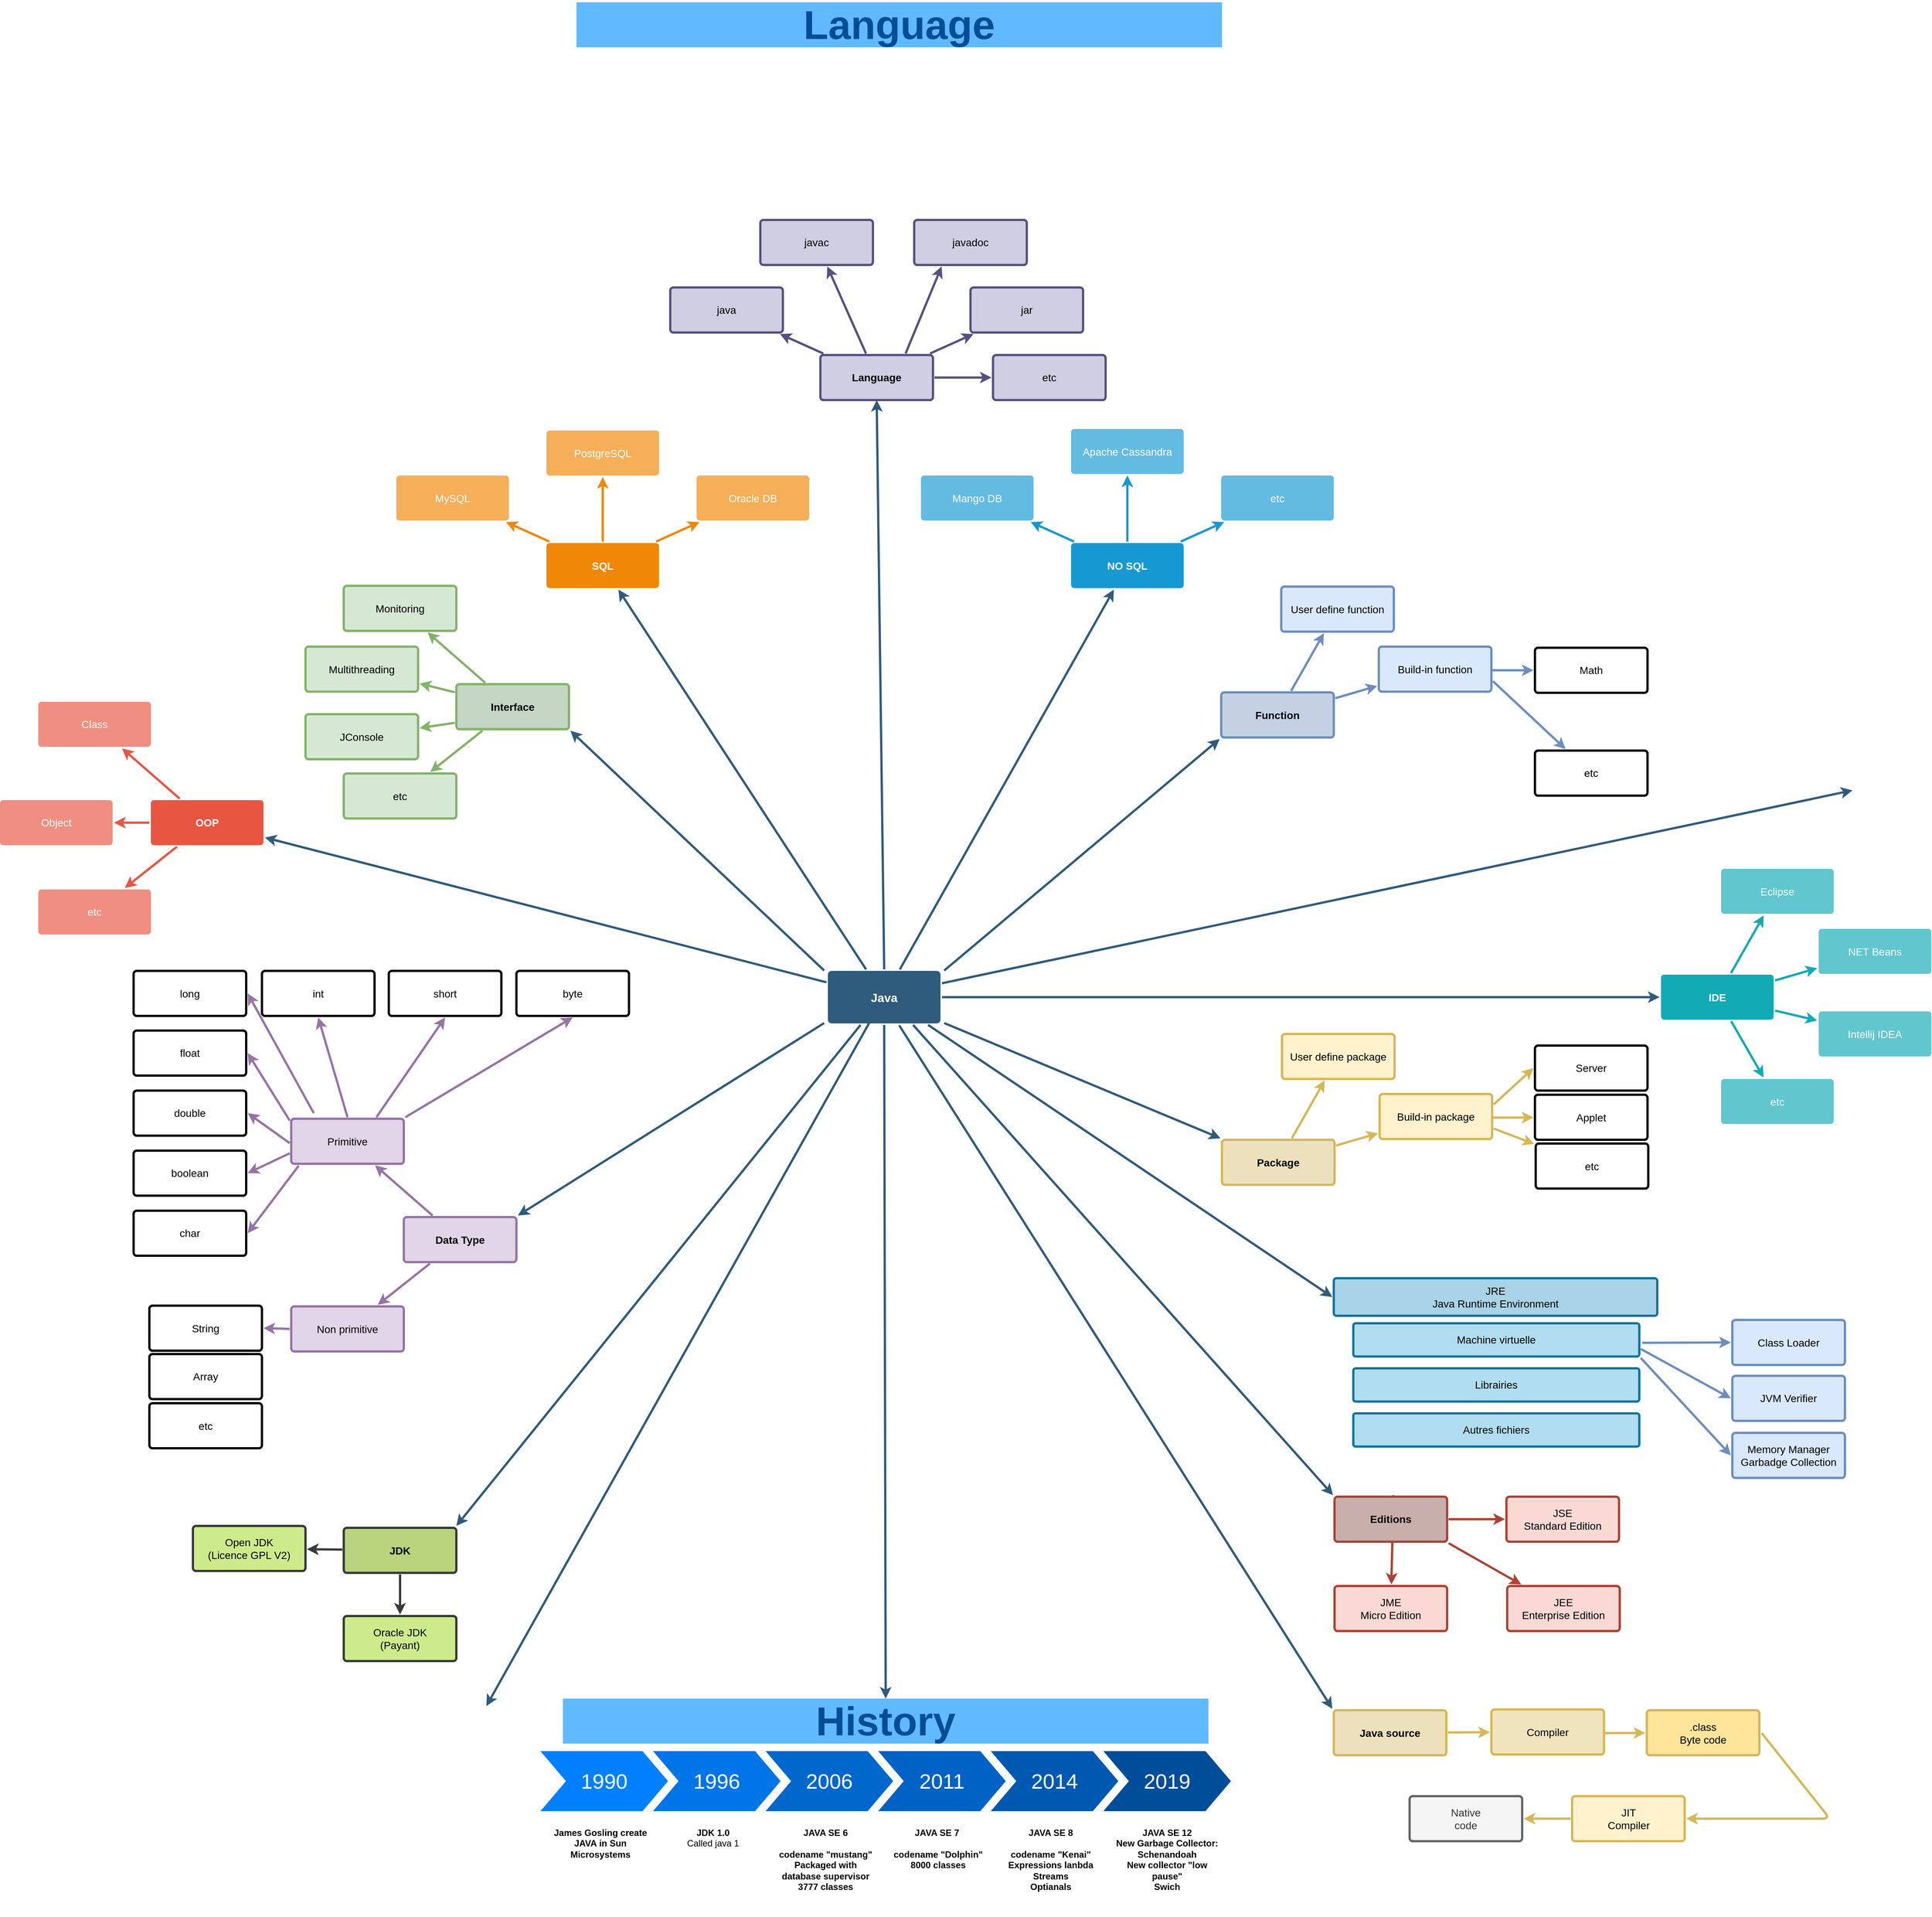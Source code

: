 <mxfile version="12.5.5" type="device"><diagram id="6a731a19-8d31-9384-78a2-239565b7b9f0" name="Page-1"><mxGraphModel dx="3539" dy="2967" grid="1" gridSize="10" guides="1" tooltips="1" connect="1" arrows="1" fold="1" page="1" pageScale="1" pageWidth="1169" pageHeight="827" background="#ffffff" math="0" shadow="0"><root><mxCell id="0"/><mxCell id="1" parent="0"/><mxCell id="1745" value="" style="edgeStyle=none;rounded=0;jumpStyle=none;html=1;shadow=0;labelBackgroundColor=none;startArrow=none;startFill=0;endArrow=classic;endFill=1;jettySize=auto;orthogonalLoop=1;strokeColor=#2F5B7C;strokeWidth=3;fontFamily=Helvetica;fontSize=16;fontColor=#23445D;spacing=5;" parent="1" source="1749" target="1764" edge="1"><mxGeometry relative="1" as="geometry"/></mxCell><mxCell id="1746" value="" style="edgeStyle=none;rounded=0;jumpStyle=none;html=1;shadow=0;labelBackgroundColor=none;startArrow=none;startFill=0;endArrow=classic;endFill=1;jettySize=auto;orthogonalLoop=1;strokeColor=#2F5B7C;strokeWidth=3;fontFamily=Helvetica;fontSize=16;fontColor=#23445D;spacing=5;" parent="1" source="1749" target="1771" edge="1"><mxGeometry relative="1" as="geometry"/></mxCell><mxCell id="1747" value="" style="edgeStyle=none;rounded=0;jumpStyle=none;html=1;shadow=0;labelBackgroundColor=none;startArrow=none;startFill=0;endArrow=classic;endFill=1;jettySize=auto;orthogonalLoop=1;strokeColor=#2F5B7C;strokeWidth=3;fontFamily=Helvetica;fontSize=16;fontColor=#23445D;spacing=5;" parent="1" source="1749" target="1760" edge="1"><mxGeometry relative="1" as="geometry"/></mxCell><mxCell id="1748" value="" style="edgeStyle=none;rounded=0;jumpStyle=none;html=1;shadow=0;labelBackgroundColor=none;startArrow=none;startFill=0;endArrow=classic;endFill=1;jettySize=auto;orthogonalLoop=1;strokeColor=#2F5B7C;strokeWidth=3;fontFamily=Helvetica;fontSize=16;fontColor=#23445D;spacing=5;" parent="1" source="1749" target="1753" edge="1"><mxGeometry relative="1" as="geometry"/></mxCell><mxCell id="1749" value="Java" style="rounded=1;whiteSpace=wrap;html=1;shadow=0;labelBackgroundColor=none;strokeColor=none;strokeWidth=3;fillColor=#2F5B7C;fontFamily=Helvetica;fontSize=16;fontColor=#FFFFFF;align=center;fontStyle=1;spacing=5;arcSize=7;perimeterSpacing=2;" parent="1" vertex="1"><mxGeometry x="495" y="380.5" width="150" height="70" as="geometry"/></mxCell><mxCell id="1750" value="" style="edgeStyle=none;rounded=1;jumpStyle=none;html=1;shadow=0;labelBackgroundColor=none;startArrow=none;startFill=0;jettySize=auto;orthogonalLoop=1;strokeColor=#E85642;strokeWidth=3;fontFamily=Helvetica;fontSize=14;fontColor=#FFFFFF;spacing=5;fontStyle=1;fillColor=#b0e3e6;" parent="1" source="1753" target="1756" edge="1"><mxGeometry relative="1" as="geometry"/></mxCell><mxCell id="1751" value="" style="edgeStyle=none;rounded=1;jumpStyle=none;html=1;shadow=0;labelBackgroundColor=none;startArrow=none;startFill=0;jettySize=auto;orthogonalLoop=1;strokeColor=#E85642;strokeWidth=3;fontFamily=Helvetica;fontSize=14;fontColor=#FFFFFF;spacing=5;fontStyle=1;fillColor=#b0e3e6;" parent="1" source="1753" target="1755" edge="1"><mxGeometry relative="1" as="geometry"/></mxCell><mxCell id="1752" value="" style="edgeStyle=none;rounded=1;jumpStyle=none;html=1;shadow=0;labelBackgroundColor=none;startArrow=none;startFill=0;jettySize=auto;orthogonalLoop=1;strokeColor=#E85642;strokeWidth=3;fontFamily=Helvetica;fontSize=14;fontColor=#FFFFFF;spacing=5;fontStyle=1;fillColor=#b0e3e6;" parent="1" source="1753" target="1754" edge="1"><mxGeometry relative="1" as="geometry"/></mxCell><mxCell id="1753" value="&lt;div&gt;OOP&lt;/div&gt;" style="rounded=1;whiteSpace=wrap;html=1;shadow=0;labelBackgroundColor=none;strokeColor=none;strokeWidth=3;fillColor=#e85642;fontFamily=Helvetica;fontSize=14;fontColor=#FFFFFF;align=center;spacing=5;fontStyle=1;arcSize=7;perimeterSpacing=2;" parent="1" vertex="1"><mxGeometry x="-407" y="153" width="150" height="60" as="geometry"/></mxCell><mxCell id="1754" value="etc" style="rounded=1;whiteSpace=wrap;html=1;shadow=0;labelBackgroundColor=none;strokeColor=none;strokeWidth=3;fillColor=#f08e81;fontFamily=Helvetica;fontSize=14;fontColor=#FFFFFF;align=center;spacing=5;fontStyle=0;arcSize=7;perimeterSpacing=2;" parent="1" vertex="1"><mxGeometry x="-557" y="272" width="150" height="60" as="geometry"/></mxCell><mxCell id="1755" value="&lt;div&gt;Object&lt;/div&gt;" style="rounded=1;whiteSpace=wrap;html=1;shadow=0;labelBackgroundColor=none;strokeColor=none;strokeWidth=3;fillColor=#f08e81;fontFamily=Helvetica;fontSize=14;fontColor=#FFFFFF;align=center;spacing=5;fontStyle=0;arcSize=7;perimeterSpacing=2;" parent="1" vertex="1"><mxGeometry x="-608" y="153" width="150" height="60" as="geometry"/></mxCell><mxCell id="1756" value="&lt;div&gt;Class&lt;/div&gt;" style="rounded=1;whiteSpace=wrap;html=1;shadow=0;labelBackgroundColor=none;strokeColor=none;strokeWidth=3;fillColor=#f08e81;fontFamily=Helvetica;fontSize=14;fontColor=#FFFFFF;align=center;spacing=5;fontStyle=0;arcSize=7;perimeterSpacing=2;" parent="1" vertex="1"><mxGeometry x="-557" y="22" width="150" height="60" as="geometry"/></mxCell><mxCell id="1757" value="" style="edgeStyle=none;rounded=0;jumpStyle=none;html=1;shadow=0;labelBackgroundColor=none;startArrow=none;startFill=0;endArrow=classic;endFill=1;jettySize=auto;orthogonalLoop=1;strokeColor=#1699D3;strokeWidth=3;fontFamily=Helvetica;fontSize=14;fontColor=#FFFFFF;spacing=5;" parent="1" source="1760" target="1763" edge="1"><mxGeometry relative="1" as="geometry"/></mxCell><mxCell id="1758" value="" style="edgeStyle=none;rounded=0;jumpStyle=none;html=1;shadow=0;labelBackgroundColor=none;startArrow=none;startFill=0;endArrow=classic;endFill=1;jettySize=auto;orthogonalLoop=1;strokeColor=#1699D3;strokeWidth=3;fontFamily=Helvetica;fontSize=14;fontColor=#FFFFFF;spacing=5;" parent="1" source="1760" target="1762" edge="1"><mxGeometry relative="1" as="geometry"/></mxCell><mxCell id="1759" value="" style="edgeStyle=none;rounded=0;jumpStyle=none;html=1;shadow=0;labelBackgroundColor=none;startArrow=none;startFill=0;endArrow=classic;endFill=1;jettySize=auto;orthogonalLoop=1;strokeColor=#1699D3;strokeWidth=3;fontFamily=Helvetica;fontSize=14;fontColor=#FFFFFF;spacing=5;" parent="1" source="1760" target="1761" edge="1"><mxGeometry relative="1" as="geometry"/></mxCell><mxCell id="1760" value="NO SQL" style="rounded=1;whiteSpace=wrap;html=1;shadow=0;labelBackgroundColor=none;strokeColor=none;strokeWidth=3;fillColor=#1699d3;fontFamily=Helvetica;fontSize=14;fontColor=#FFFFFF;align=center;spacing=5;fontStyle=1;arcSize=7;perimeterSpacing=2;" parent="1" vertex="1"><mxGeometry x="819" y="-189.5" width="150" height="60" as="geometry"/></mxCell><mxCell id="1761" value="&lt;div&gt;etc&lt;/div&gt;" style="rounded=1;whiteSpace=wrap;html=1;shadow=0;labelBackgroundColor=none;strokeColor=none;strokeWidth=3;fillColor=#64bbe2;fontFamily=Helvetica;fontSize=14;fontColor=#FFFFFF;align=center;spacing=5;arcSize=7;perimeterSpacing=2;" parent="1" vertex="1"><mxGeometry x="1019" y="-279.5" width="150" height="60" as="geometry"/></mxCell><mxCell id="1762" value="Apache Cassandra" style="rounded=1;whiteSpace=wrap;html=1;shadow=0;labelBackgroundColor=none;strokeColor=none;strokeWidth=3;fillColor=#64bbe2;fontFamily=Helvetica;fontSize=14;fontColor=#FFFFFF;align=center;spacing=5;arcSize=7;perimeterSpacing=2;" parent="1" vertex="1"><mxGeometry x="819" y="-341.5" width="150" height="60" as="geometry"/></mxCell><mxCell id="1763" value="Mango DB" style="rounded=1;whiteSpace=wrap;html=1;shadow=0;labelBackgroundColor=none;strokeColor=none;strokeWidth=3;fillColor=#64bbe2;fontFamily=Helvetica;fontSize=14;fontColor=#FFFFFF;align=center;spacing=5;arcSize=7;perimeterSpacing=2;" parent="1" vertex="1"><mxGeometry x="619" y="-279.5" width="150" height="60" as="geometry"/></mxCell><mxCell id="1764" value="&lt;div&gt;SQL&lt;/div&gt;" style="rounded=1;whiteSpace=wrap;html=1;shadow=0;labelBackgroundColor=none;strokeColor=none;strokeWidth=3;fillColor=#F08705;fontFamily=Helvetica;fontSize=14;fontColor=#FFFFFF;align=center;spacing=5;fontStyle=1;arcSize=7;perimeterSpacing=2;" parent="1" vertex="1"><mxGeometry x="120" y="-189.5" width="150" height="60" as="geometry"/></mxCell><mxCell id="1765" value="Oracle DB" style="rounded=1;whiteSpace=wrap;html=1;shadow=0;labelBackgroundColor=none;strokeColor=none;strokeWidth=3;fillColor=#f5af58;fontFamily=Helvetica;fontSize=14;fontColor=#FFFFFF;align=center;spacing=5;arcSize=7;perimeterSpacing=2;" parent="1" vertex="1"><mxGeometry x="320" y="-279.5" width="150" height="60" as="geometry"/></mxCell><mxCell id="1766" value="" style="edgeStyle=none;rounded=0;jumpStyle=none;html=1;shadow=0;labelBackgroundColor=none;startArrow=none;startFill=0;endArrow=classic;endFill=1;jettySize=auto;orthogonalLoop=1;strokeColor=#F08705;strokeWidth=3;fontFamily=Helvetica;fontSize=14;fontColor=#FFFFFF;spacing=5;" parent="1" source="1764" target="1765" edge="1"><mxGeometry relative="1" as="geometry"/></mxCell><mxCell id="1767" value="PostgreSQL" style="rounded=1;whiteSpace=wrap;html=1;shadow=0;labelBackgroundColor=none;strokeColor=none;strokeWidth=3;fillColor=#f5af58;fontFamily=Helvetica;fontSize=14;fontColor=#FFFFFF;align=center;spacing=5;arcSize=7;perimeterSpacing=2;" parent="1" vertex="1"><mxGeometry x="120" y="-339.5" width="150" height="60" as="geometry"/></mxCell><mxCell id="1768" value="" style="edgeStyle=none;rounded=0;jumpStyle=none;html=1;shadow=0;labelBackgroundColor=none;startArrow=none;startFill=0;endArrow=classic;endFill=1;jettySize=auto;orthogonalLoop=1;strokeColor=#F08705;strokeWidth=3;fontFamily=Helvetica;fontSize=14;fontColor=#FFFFFF;spacing=5;" parent="1" source="1764" target="1767" edge="1"><mxGeometry relative="1" as="geometry"/></mxCell><mxCell id="1769" value="MySQL" style="rounded=1;whiteSpace=wrap;html=1;shadow=0;labelBackgroundColor=none;strokeColor=none;strokeWidth=3;fillColor=#f5af58;fontFamily=Helvetica;fontSize=14;fontColor=#FFFFFF;align=center;spacing=5;arcSize=7;perimeterSpacing=2;" parent="1" vertex="1"><mxGeometry x="-80" y="-279.5" width="150" height="60" as="geometry"/></mxCell><mxCell id="1770" value="" style="edgeStyle=none;rounded=0;jumpStyle=none;html=1;shadow=0;labelBackgroundColor=none;startArrow=none;startFill=0;endArrow=classic;endFill=1;jettySize=auto;orthogonalLoop=1;strokeColor=#F08705;strokeWidth=3;fontFamily=Helvetica;fontSize=14;fontColor=#FFFFFF;spacing=5;" parent="1" source="1764" target="1769" edge="1"><mxGeometry relative="1" as="geometry"/></mxCell><mxCell id="1771" value="IDE" style="rounded=1;whiteSpace=wrap;html=1;shadow=0;labelBackgroundColor=none;strokeColor=none;strokeWidth=3;fillColor=#12aab5;fontFamily=Helvetica;fontSize=14;fontColor=#FFFFFF;align=center;spacing=5;fontStyle=1;arcSize=7;perimeterSpacing=2;" parent="1" vertex="1"><mxGeometry x="1605" y="385.5" width="150" height="60" as="geometry"/></mxCell><mxCell id="1772" value="etc" style="rounded=1;whiteSpace=wrap;html=1;shadow=0;labelBackgroundColor=none;strokeColor=none;strokeWidth=3;fillColor=#61c6ce;fontFamily=Helvetica;fontSize=14;fontColor=#FFFFFF;align=center;spacing=5;fontStyle=0;arcSize=7;perimeterSpacing=2;" parent="1" vertex="1"><mxGeometry x="1685" y="524.5" width="150" height="60" as="geometry"/></mxCell><mxCell id="1773" value="" style="edgeStyle=none;rounded=1;jumpStyle=none;html=1;shadow=0;labelBackgroundColor=none;startArrow=none;startFill=0;jettySize=auto;orthogonalLoop=1;strokeColor=#12AAB5;strokeWidth=3;fontFamily=Helvetica;fontSize=14;fontColor=#FFFFFF;spacing=5;fontStyle=1;fillColor=#b0e3e6;" parent="1" source="1771" target="1772" edge="1"><mxGeometry relative="1" as="geometry"/></mxCell><mxCell id="1774" value="Intellij IDEA" style="rounded=1;whiteSpace=wrap;html=1;shadow=0;labelBackgroundColor=none;strokeColor=none;strokeWidth=3;fillColor=#61c6ce;fontFamily=Helvetica;fontSize=14;fontColor=#FFFFFF;align=center;spacing=5;fontStyle=0;arcSize=7;perimeterSpacing=2;" parent="1" vertex="1"><mxGeometry x="1815" y="434.5" width="150" height="60" as="geometry"/></mxCell><mxCell id="1775" value="" style="edgeStyle=none;rounded=1;jumpStyle=none;html=1;shadow=0;labelBackgroundColor=none;startArrow=none;startFill=0;jettySize=auto;orthogonalLoop=1;strokeColor=#12AAB5;strokeWidth=3;fontFamily=Helvetica;fontSize=14;fontColor=#FFFFFF;spacing=5;fontStyle=1;fillColor=#b0e3e6;" parent="1" source="1771" target="1774" edge="1"><mxGeometry relative="1" as="geometry"/></mxCell><mxCell id="1776" value="NET Beans" style="rounded=1;whiteSpace=wrap;html=1;shadow=0;labelBackgroundColor=none;strokeColor=none;strokeWidth=3;fillColor=#61c6ce;fontFamily=Helvetica;fontSize=14;fontColor=#FFFFFF;align=center;spacing=5;fontStyle=0;arcSize=7;perimeterSpacing=2;" parent="1" vertex="1"><mxGeometry x="1815" y="324.5" width="150" height="60" as="geometry"/></mxCell><mxCell id="1777" value="" style="edgeStyle=none;rounded=1;jumpStyle=none;html=1;shadow=0;labelBackgroundColor=none;startArrow=none;startFill=0;jettySize=auto;orthogonalLoop=1;strokeColor=#12AAB5;strokeWidth=3;fontFamily=Helvetica;fontSize=14;fontColor=#FFFFFF;spacing=5;fontStyle=1;fillColor=#b0e3e6;" parent="1" source="1771" target="1776" edge="1"><mxGeometry relative="1" as="geometry"/></mxCell><mxCell id="1778" value="Eclipse" style="rounded=1;whiteSpace=wrap;html=1;shadow=0;labelBackgroundColor=none;strokeColor=none;strokeWidth=3;fillColor=#61c6ce;fontFamily=Helvetica;fontSize=14;fontColor=#FFFFFF;align=center;spacing=5;fontStyle=0;arcSize=7;perimeterSpacing=2;" parent="1" vertex="1"><mxGeometry x="1685" y="244.5" width="150" height="60" as="geometry"/></mxCell><mxCell id="1779" value="" style="edgeStyle=none;rounded=1;jumpStyle=none;html=1;shadow=0;labelBackgroundColor=none;startArrow=none;startFill=0;jettySize=auto;orthogonalLoop=1;strokeColor=#12AAB5;strokeWidth=3;fontFamily=Helvetica;fontSize=14;fontColor=#FFFFFF;spacing=5;fontStyle=1;fillColor=#b0e3e6;" parent="1" source="1771" target="1778" edge="1"><mxGeometry relative="1" as="geometry"/></mxCell><mxCell id="cByw_jLT8OSyHUIyck1W-1789" value="" style="edgeStyle=none;rounded=0;jumpStyle=none;html=1;shadow=0;labelBackgroundColor=none;startArrow=none;startFill=0;endArrow=classic;endFill=1;jettySize=auto;orthogonalLoop=1;strokeColor=#2F5B7C;strokeWidth=3;fontFamily=Helvetica;fontSize=16;fontColor=#23445D;spacing=5;entryX=1;entryY=1;entryDx=0;entryDy=0;" parent="1" target="cByw_jLT8OSyHUIyck1W-1793" edge="1"><mxGeometry relative="1" as="geometry"><mxPoint x="490" y="380" as="sourcePoint"/></mxGeometry></mxCell><mxCell id="cByw_jLT8OSyHUIyck1W-1790" value="" style="edgeStyle=none;rounded=1;jumpStyle=none;html=1;shadow=0;labelBackgroundColor=none;startArrow=none;startFill=0;jettySize=auto;orthogonalLoop=1;strokeColor=#82b366;strokeWidth=3;fontFamily=Helvetica;fontSize=14;fontColor=#FFFFFF;spacing=5;fontStyle=1;fillColor=#d5e8d4;" parent="1" source="cByw_jLT8OSyHUIyck1W-1793" target="cByw_jLT8OSyHUIyck1W-1796" edge="1"><mxGeometry relative="1" as="geometry"/></mxCell><mxCell id="cByw_jLT8OSyHUIyck1W-1791" value="" style="edgeStyle=none;rounded=1;jumpStyle=none;html=1;shadow=0;labelBackgroundColor=none;startArrow=none;startFill=0;jettySize=auto;orthogonalLoop=1;strokeColor=#82b366;strokeWidth=3;fontFamily=Helvetica;fontSize=14;fontColor=#FFFFFF;spacing=5;fontStyle=1;fillColor=#d5e8d4;" parent="1" source="cByw_jLT8OSyHUIyck1W-1793" target="cByw_jLT8OSyHUIyck1W-1795" edge="1"><mxGeometry relative="1" as="geometry"/></mxCell><mxCell id="cByw_jLT8OSyHUIyck1W-1792" value="" style="edgeStyle=none;rounded=1;jumpStyle=none;html=1;shadow=0;labelBackgroundColor=none;startArrow=none;startFill=0;jettySize=auto;orthogonalLoop=1;strokeColor=#82b366;strokeWidth=3;fontFamily=Helvetica;fontSize=14;fontColor=#FFFFFF;spacing=5;fontStyle=1;fillColor=#d5e8d4;" parent="1" source="cByw_jLT8OSyHUIyck1W-1793" target="cByw_jLT8OSyHUIyck1W-1794" edge="1"><mxGeometry relative="1" as="geometry"/></mxCell><mxCell id="cByw_jLT8OSyHUIyck1W-1793" value="Interface" style="rounded=1;whiteSpace=wrap;html=1;shadow=0;labelBackgroundColor=none;strokeColor=#82b366;strokeWidth=3;fillColor=#C5D6C4;fontFamily=Helvetica;fontSize=14;align=center;spacing=5;fontStyle=1;arcSize=7;perimeterSpacing=2;" parent="1" vertex="1"><mxGeometry y="-1.5" width="150" height="60" as="geometry"/></mxCell><mxCell id="cByw_jLT8OSyHUIyck1W-1794" value="etc" style="rounded=1;whiteSpace=wrap;html=1;shadow=0;labelBackgroundColor=none;strokeColor=#82b366;strokeWidth=3;fillColor=#d5e8d4;fontFamily=Helvetica;fontSize=14;align=center;spacing=5;fontStyle=0;arcSize=7;perimeterSpacing=2;" parent="1" vertex="1"><mxGeometry x="-150" y="117.5" width="150" height="60" as="geometry"/></mxCell><mxCell id="cByw_jLT8OSyHUIyck1W-1795" value="Multithreading" style="rounded=1;whiteSpace=wrap;html=1;shadow=0;labelBackgroundColor=none;strokeColor=#82b366;strokeWidth=3;fillColor=#d5e8d4;fontFamily=Helvetica;fontSize=14;align=center;spacing=5;fontStyle=0;arcSize=7;perimeterSpacing=2;" parent="1" vertex="1"><mxGeometry x="-201" y="-51.5" width="150" height="60" as="geometry"/></mxCell><mxCell id="cByw_jLT8OSyHUIyck1W-1796" value="&lt;div&gt;Monitoring&lt;/div&gt;" style="rounded=1;whiteSpace=wrap;html=1;shadow=0;labelBackgroundColor=none;strokeColor=#82b366;strokeWidth=3;fillColor=#d5e8d4;fontFamily=Helvetica;fontSize=14;align=center;spacing=5;fontStyle=0;arcSize=7;perimeterSpacing=2;" parent="1" vertex="1"><mxGeometry x="-150" y="-132.5" width="150" height="60" as="geometry"/></mxCell><mxCell id="cByw_jLT8OSyHUIyck1W-1797" value="" style="edgeStyle=none;rounded=0;jumpStyle=none;html=1;shadow=0;labelBackgroundColor=none;startArrow=none;startFill=0;endArrow=classic;endFill=1;jettySize=auto;orthogonalLoop=1;strokeColor=#2F5B7C;strokeWidth=3;fontFamily=Helvetica;fontSize=16;fontColor=#23445D;spacing=5;entryX=0;entryY=1;entryDx=0;entryDy=0;" parent="1" target="cByw_jLT8OSyHUIyck1W-1798" edge="1"><mxGeometry relative="1" as="geometry"><mxPoint x="650" y="380" as="sourcePoint"/></mxGeometry></mxCell><mxCell id="cByw_jLT8OSyHUIyck1W-1798" value="&lt;div&gt;Function&lt;/div&gt;" style="rounded=1;whiteSpace=wrap;html=1;shadow=0;labelBackgroundColor=none;strokeColor=#6c8ebf;strokeWidth=3;fillColor=#C4D1E3;fontFamily=Helvetica;fontSize=14;align=center;spacing=5;fontStyle=1;arcSize=7;perimeterSpacing=2;" parent="1" vertex="1"><mxGeometry x="1019" y="9.5" width="150" height="60" as="geometry"/></mxCell><mxCell id="cByw_jLT8OSyHUIyck1W-1801" value="etc" style="rounded=1;whiteSpace=wrap;html=1;shadow=0;labelBackgroundColor=none;strokeWidth=3;fontFamily=Helvetica;fontSize=14;align=center;spacing=5;fontStyle=0;arcSize=7;perimeterSpacing=2;" parent="1" vertex="1"><mxGeometry x="1437" y="87" width="150" height="60" as="geometry"/></mxCell><mxCell id="cByw_jLT8OSyHUIyck1W-1802" value="" style="edgeStyle=none;rounded=1;jumpStyle=none;html=1;shadow=0;labelBackgroundColor=none;startArrow=none;startFill=0;jettySize=auto;orthogonalLoop=1;strokeColor=#6c8ebf;strokeWidth=3;fontFamily=Helvetica;fontSize=14;fontColor=#FFFFFF;spacing=5;fontStyle=1;fillColor=#dae8fc;exitX=1;exitY=0.75;exitDx=0;exitDy=0;" parent="1" source="cByw_jLT8OSyHUIyck1W-1803" target="cByw_jLT8OSyHUIyck1W-1801" edge="1"><mxGeometry relative="1" as="geometry"><mxPoint x="1379" y="57.467" as="sourcePoint"/></mxGeometry></mxCell><mxCell id="cByw_jLT8OSyHUIyck1W-1803" value="&lt;div&gt;Build-in function&lt;/div&gt;" style="rounded=1;whiteSpace=wrap;html=1;shadow=0;labelBackgroundColor=none;strokeColor=#6c8ebf;strokeWidth=3;fillColor=#dae8fc;fontFamily=Helvetica;fontSize=14;align=center;spacing=5;fontStyle=0;arcSize=7;perimeterSpacing=2;" parent="1" vertex="1"><mxGeometry x="1229" y="-51.5" width="150" height="60" as="geometry"/></mxCell><mxCell id="cByw_jLT8OSyHUIyck1W-1804" value="" style="edgeStyle=none;rounded=1;jumpStyle=none;html=1;shadow=0;labelBackgroundColor=none;startArrow=none;startFill=0;jettySize=auto;orthogonalLoop=1;strokeColor=#6c8ebf;strokeWidth=3;fontFamily=Helvetica;fontSize=14;fontColor=#FFFFFF;spacing=5;fontStyle=1;fillColor=#dae8fc;" parent="1" source="cByw_jLT8OSyHUIyck1W-1798" target="cByw_jLT8OSyHUIyck1W-1803" edge="1"><mxGeometry relative="1" as="geometry"/></mxCell><mxCell id="cByw_jLT8OSyHUIyck1W-1805" value="&lt;div&gt;User define function&lt;/div&gt;" style="rounded=1;whiteSpace=wrap;html=1;shadow=0;labelBackgroundColor=none;strokeColor=#6c8ebf;strokeWidth=3;fillColor=#dae8fc;fontFamily=Helvetica;fontSize=14;align=center;spacing=5;fontStyle=0;arcSize=7;perimeterSpacing=2;" parent="1" vertex="1"><mxGeometry x="1099" y="-131.5" width="150" height="60" as="geometry"/></mxCell><mxCell id="cByw_jLT8OSyHUIyck1W-1806" value="" style="edgeStyle=none;rounded=1;jumpStyle=none;html=1;shadow=0;labelBackgroundColor=none;startArrow=none;startFill=0;jettySize=auto;orthogonalLoop=1;strokeColor=#6c8ebf;strokeWidth=3;fontFamily=Helvetica;fontSize=14;fontColor=#FFFFFF;spacing=5;fontStyle=1;fillColor=#dae8fc;" parent="1" source="cByw_jLT8OSyHUIyck1W-1798" target="cByw_jLT8OSyHUIyck1W-1805" edge="1"><mxGeometry relative="1" as="geometry"/></mxCell><mxCell id="cByw_jLT8OSyHUIyck1W-1807" value="Math" style="rounded=1;whiteSpace=wrap;html=1;shadow=0;labelBackgroundColor=none;strokeWidth=3;fontFamily=Helvetica;fontSize=14;align=center;spacing=5;fontStyle=0;arcSize=7;perimeterSpacing=2;" parent="1" vertex="1"><mxGeometry x="1437" y="-50" width="150" height="60" as="geometry"/></mxCell><mxCell id="cByw_jLT8OSyHUIyck1W-1808" value="" style="edgeStyle=none;rounded=1;jumpStyle=none;html=1;shadow=0;labelBackgroundColor=none;startArrow=none;startFill=0;jettySize=auto;orthogonalLoop=1;strokeColor=#6c8ebf;strokeWidth=3;fontFamily=Helvetica;fontSize=14;fontColor=#FFFFFF;spacing=5;fontStyle=1;fillColor=#dae8fc;" parent="1" target="cByw_jLT8OSyHUIyck1W-1807" edge="1"><mxGeometry relative="1" as="geometry"><mxPoint x="1379" y="-20.003" as="sourcePoint"/></mxGeometry></mxCell><mxCell id="cByw_jLT8OSyHUIyck1W-1809" value="Package" style="rounded=1;whiteSpace=wrap;html=1;shadow=0;labelBackgroundColor=none;strokeColor=#d6b656;strokeWidth=3;fillColor=#EDE1BD;fontFamily=Helvetica;fontSize=14;align=center;spacing=5;fontStyle=1;arcSize=7;perimeterSpacing=2;" parent="1" vertex="1"><mxGeometry x="1020" y="605.5" width="150" height="60" as="geometry"/></mxCell><mxCell id="cByw_jLT8OSyHUIyck1W-1810" value="etc" style="rounded=1;whiteSpace=wrap;html=1;shadow=0;labelBackgroundColor=none;strokeWidth=3;fontFamily=Helvetica;fontSize=14;align=center;spacing=5;fontStyle=0;arcSize=7;perimeterSpacing=2;" parent="1" vertex="1"><mxGeometry x="1438" y="610.5" width="150" height="60" as="geometry"/></mxCell><mxCell id="cByw_jLT8OSyHUIyck1W-1811" value="" style="edgeStyle=none;rounded=1;jumpStyle=none;html=1;shadow=0;labelBackgroundColor=none;startArrow=none;startFill=0;jettySize=auto;orthogonalLoop=1;strokeColor=#d6b656;strokeWidth=3;fontFamily=Helvetica;fontSize=14;fontColor=#FFFFFF;spacing=5;fontStyle=1;fillColor=#fff2cc;exitX=1;exitY=0.75;exitDx=0;exitDy=0;" parent="1" source="cByw_jLT8OSyHUIyck1W-1812" target="cByw_jLT8OSyHUIyck1W-1810" edge="1"><mxGeometry relative="1" as="geometry"><mxPoint x="1380" y="653.467" as="sourcePoint"/></mxGeometry></mxCell><mxCell id="cByw_jLT8OSyHUIyck1W-1812" value="&lt;div&gt;Build-in package&lt;/div&gt;" style="rounded=1;whiteSpace=wrap;html=1;shadow=0;labelBackgroundColor=none;strokeColor=#d6b656;strokeWidth=3;fillColor=#fff2cc;fontFamily=Helvetica;fontSize=14;align=center;spacing=5;fontStyle=0;arcSize=7;perimeterSpacing=2;" parent="1" vertex="1"><mxGeometry x="1230" y="544.5" width="150" height="60" as="geometry"/></mxCell><mxCell id="cByw_jLT8OSyHUIyck1W-1813" value="" style="edgeStyle=none;rounded=1;jumpStyle=none;html=1;shadow=0;labelBackgroundColor=none;startArrow=none;startFill=0;jettySize=auto;orthogonalLoop=1;strokeColor=#d6b656;strokeWidth=3;fontFamily=Helvetica;fontSize=14;fontColor=#FFFFFF;spacing=5;fontStyle=1;fillColor=#fff2cc;" parent="1" source="cByw_jLT8OSyHUIyck1W-1809" target="cByw_jLT8OSyHUIyck1W-1812" edge="1"><mxGeometry relative="1" as="geometry"/></mxCell><mxCell id="cByw_jLT8OSyHUIyck1W-1814" value="&lt;div&gt;User define package&lt;/div&gt;" style="rounded=1;whiteSpace=wrap;html=1;shadow=0;labelBackgroundColor=none;strokeColor=#d6b656;strokeWidth=3;fillColor=#fff2cc;fontFamily=Helvetica;fontSize=14;align=center;spacing=5;fontStyle=0;arcSize=7;perimeterSpacing=2;" parent="1" vertex="1"><mxGeometry x="1100" y="464.5" width="150" height="60" as="geometry"/></mxCell><mxCell id="cByw_jLT8OSyHUIyck1W-1815" value="" style="edgeStyle=none;rounded=1;jumpStyle=none;html=1;shadow=0;labelBackgroundColor=none;startArrow=none;startFill=0;jettySize=auto;orthogonalLoop=1;strokeColor=#d6b656;strokeWidth=3;fontFamily=Helvetica;fontSize=14;fontColor=#FFFFFF;spacing=5;fontStyle=1;fillColor=#fff2cc;" parent="1" source="cByw_jLT8OSyHUIyck1W-1809" target="cByw_jLT8OSyHUIyck1W-1814" edge="1"><mxGeometry relative="1" as="geometry"/></mxCell><mxCell id="cByw_jLT8OSyHUIyck1W-1816" value="Applet" style="rounded=1;whiteSpace=wrap;html=1;shadow=0;labelBackgroundColor=none;strokeWidth=3;fontFamily=Helvetica;fontSize=14;align=center;spacing=5;fontStyle=0;arcSize=7;perimeterSpacing=2;" parent="1" vertex="1"><mxGeometry x="1437" y="545.5" width="150" height="60" as="geometry"/></mxCell><mxCell id="cByw_jLT8OSyHUIyck1W-1817" value="" style="edgeStyle=none;rounded=1;jumpStyle=none;html=1;shadow=0;labelBackgroundColor=none;startArrow=none;startFill=0;jettySize=auto;orthogonalLoop=1;strokeColor=#d6b656;strokeWidth=3;fontFamily=Helvetica;fontSize=14;fontColor=#FFFFFF;spacing=5;fontStyle=1;fillColor=#fff2cc;" parent="1" target="cByw_jLT8OSyHUIyck1W-1816" edge="1"><mxGeometry relative="1" as="geometry"><mxPoint x="1380" y="575.997" as="sourcePoint"/></mxGeometry></mxCell><mxCell id="cByw_jLT8OSyHUIyck1W-1818" value="" style="edgeStyle=none;rounded=0;jumpStyle=none;html=1;shadow=0;labelBackgroundColor=none;startArrow=none;startFill=0;endArrow=classic;endFill=1;jettySize=auto;orthogonalLoop=1;strokeColor=#2F5B7C;strokeWidth=3;fontFamily=Helvetica;fontSize=16;fontColor=#23445D;spacing=5;entryX=0;entryY=0;entryDx=0;entryDy=0;" parent="1" target="cByw_jLT8OSyHUIyck1W-1809" edge="1"><mxGeometry relative="1" as="geometry"><mxPoint x="650" y="450" as="sourcePoint"/><mxPoint x="1040" y="760" as="targetPoint"/></mxGeometry></mxCell><mxCell id="cByw_jLT8OSyHUIyck1W-1819" value="" style="edgeStyle=none;rounded=1;jumpStyle=none;html=1;shadow=0;labelBackgroundColor=none;startArrow=none;startFill=0;jettySize=auto;orthogonalLoop=1;strokeColor=#d6b656;strokeWidth=3;fontFamily=Helvetica;fontSize=14;fontColor=#FFFFFF;spacing=5;fontStyle=1;fillColor=#fff2cc;entryX=0;entryY=0.5;entryDx=0;entryDy=0;exitX=1;exitY=0.25;exitDx=0;exitDy=0;" parent="1" source="cByw_jLT8OSyHUIyck1W-1812" target="cByw_jLT8OSyHUIyck1W-1820" edge="1"><mxGeometry relative="1" as="geometry"><mxPoint x="1390" y="495.997" as="sourcePoint"/><mxPoint x="1446" y="495.998" as="targetPoint"/></mxGeometry></mxCell><mxCell id="cByw_jLT8OSyHUIyck1W-1820" value="Server" style="rounded=1;whiteSpace=wrap;html=1;shadow=0;labelBackgroundColor=none;strokeWidth=3;fontFamily=Helvetica;fontSize=14;align=center;spacing=5;fontStyle=0;arcSize=7;perimeterSpacing=2;" parent="1" vertex="1"><mxGeometry x="1437" y="480" width="150" height="60" as="geometry"/></mxCell><mxCell id="cByw_jLT8OSyHUIyck1W-1821" value="" style="edgeStyle=none;rounded=1;jumpStyle=none;html=1;shadow=0;labelBackgroundColor=none;startArrow=none;startFill=0;jettySize=auto;orthogonalLoop=1;strokeColor=#9673a6;strokeWidth=3;fontFamily=Helvetica;fontSize=14;fontColor=#FFFFFF;spacing=5;fontStyle=1;fillColor=#e1d5e7;" parent="1" source="cByw_jLT8OSyHUIyck1W-1824" target="cByw_jLT8OSyHUIyck1W-1827" edge="1"><mxGeometry relative="1" as="geometry"/></mxCell><mxCell id="cByw_jLT8OSyHUIyck1W-1823" value="" style="edgeStyle=none;rounded=1;jumpStyle=none;html=1;shadow=0;labelBackgroundColor=none;startArrow=none;startFill=0;jettySize=auto;orthogonalLoop=1;strokeColor=#9673a6;strokeWidth=3;fontFamily=Helvetica;fontSize=14;fontColor=#FFFFFF;spacing=5;fontStyle=1;fillColor=#e1d5e7;" parent="1" source="cByw_jLT8OSyHUIyck1W-1824" target="cByw_jLT8OSyHUIyck1W-1825" edge="1"><mxGeometry relative="1" as="geometry"/></mxCell><mxCell id="cByw_jLT8OSyHUIyck1W-1824" value="Data Type" style="rounded=1;whiteSpace=wrap;html=1;shadow=0;labelBackgroundColor=none;strokeColor=#9673a6;strokeWidth=3;fillColor=#e1d5e7;fontFamily=Helvetica;fontSize=14;align=center;spacing=5;fontStyle=1;arcSize=7;perimeterSpacing=2;" parent="1" vertex="1"><mxGeometry x="-70" y="708.5" width="150" height="60" as="geometry"/></mxCell><mxCell id="cByw_jLT8OSyHUIyck1W-1825" value="Non primitive" style="rounded=1;whiteSpace=wrap;html=1;shadow=0;labelBackgroundColor=none;strokeColor=#9673a6;strokeWidth=3;fillColor=#e1d5e7;fontFamily=Helvetica;fontSize=14;align=center;spacing=5;fontStyle=0;arcSize=7;perimeterSpacing=2;" parent="1" vertex="1"><mxGeometry x="-220" y="827.5" width="150" height="60" as="geometry"/></mxCell><mxCell id="cByw_jLT8OSyHUIyck1W-1827" value="Primitive" style="rounded=1;whiteSpace=wrap;html=1;shadow=0;labelBackgroundColor=none;strokeColor=#9673a6;strokeWidth=3;fillColor=#e1d5e7;fontFamily=Helvetica;fontSize=14;align=center;spacing=5;fontStyle=0;arcSize=7;perimeterSpacing=2;" parent="1" vertex="1"><mxGeometry x="-220" y="577.5" width="150" height="60" as="geometry"/></mxCell><mxCell id="cByw_jLT8OSyHUIyck1W-1828" value="" style="edgeStyle=none;rounded=0;jumpStyle=none;html=1;shadow=0;labelBackgroundColor=none;startArrow=none;startFill=0;endArrow=classic;endFill=1;jettySize=auto;orthogonalLoop=1;strokeColor=#2F5B7C;strokeWidth=3;fontFamily=Helvetica;fontSize=16;fontColor=#23445D;spacing=5;entryX=1;entryY=0;entryDx=0;entryDy=0;" parent="1" target="cByw_jLT8OSyHUIyck1W-1824" edge="1"><mxGeometry relative="1" as="geometry"><mxPoint x="490" y="450" as="sourcePoint"/><mxPoint x="880" y="760" as="targetPoint"/></mxGeometry></mxCell><mxCell id="cByw_jLT8OSyHUIyck1W-1829" value="String" style="rounded=1;whiteSpace=wrap;html=1;shadow=0;labelBackgroundColor=none;strokeWidth=3;fontFamily=Helvetica;fontSize=14;align=center;spacing=5;fontStyle=0;arcSize=7;perimeterSpacing=2;" parent="1" vertex="1"><mxGeometry x="-409" y="826.5" width="150" height="60" as="geometry"/></mxCell><mxCell id="cByw_jLT8OSyHUIyck1W-1830" value="&lt;div&gt;float&lt;/div&gt;" style="rounded=1;whiteSpace=wrap;html=1;shadow=0;labelBackgroundColor=none;strokeWidth=3;fontFamily=Helvetica;fontSize=14;align=center;spacing=5;fontStyle=0;arcSize=7;perimeterSpacing=2;" parent="1" vertex="1"><mxGeometry x="-430" y="460" width="150" height="60" as="geometry"/></mxCell><mxCell id="cByw_jLT8OSyHUIyck1W-1831" value="long" style="rounded=1;whiteSpace=wrap;html=1;shadow=0;labelBackgroundColor=none;strokeWidth=3;fontFamily=Helvetica;fontSize=14;align=center;spacing=5;fontStyle=0;arcSize=7;perimeterSpacing=2;" parent="1" vertex="1"><mxGeometry x="-430" y="380.5" width="150" height="60" as="geometry"/></mxCell><mxCell id="cByw_jLT8OSyHUIyck1W-1833" value="" style="edgeStyle=none;rounded=1;jumpStyle=none;html=1;shadow=0;labelBackgroundColor=none;startArrow=none;startFill=0;jettySize=auto;orthogonalLoop=1;strokeColor=#9673a6;strokeWidth=3;fontFamily=Helvetica;fontSize=14;fontColor=#FFFFFF;spacing=5;fontStyle=1;fillColor=#e1d5e7;entryX=0.5;entryY=1;entryDx=0;entryDy=0;exitX=1;exitY=0;exitDx=0;exitDy=0;" parent="1" target="D9SPJAl_8v7_1vftKG4P-1780" edge="1" source="cByw_jLT8OSyHUIyck1W-1827"><mxGeometry relative="1" as="geometry"><mxPoint x="-150.001" y="577" as="sourcePoint"/><mxPoint x="-190" y="538" as="targetPoint"/></mxGeometry></mxCell><mxCell id="cByw_jLT8OSyHUIyck1W-1834" value="" style="edgeStyle=none;rounded=1;jumpStyle=none;html=1;shadow=0;labelBackgroundColor=none;startArrow=none;startFill=0;jettySize=auto;orthogonalLoop=1;strokeColor=#9673a6;strokeWidth=3;fontFamily=Helvetica;fontSize=14;fontColor=#FFFFFF;spacing=5;fontStyle=1;fillColor=#e1d5e7;entryX=1;entryY=0.5;entryDx=0;entryDy=0;" parent="1" target="cByw_jLT8OSyHUIyck1W-1830" edge="1"><mxGeometry relative="1" as="geometry"><mxPoint x="-222" y="580" as="sourcePoint"/><mxPoint x="-250" y="550" as="targetPoint"/></mxGeometry></mxCell><mxCell id="cByw_jLT8OSyHUIyck1W-1836" value="" style="edgeStyle=none;rounded=1;jumpStyle=none;html=1;shadow=0;labelBackgroundColor=none;startArrow=none;startFill=0;jettySize=auto;orthogonalLoop=1;strokeColor=#9673a6;strokeWidth=3;fontFamily=Helvetica;fontSize=14;fontColor=#FFFFFF;spacing=5;fontStyle=1;fillColor=#e1d5e7;exitX=0;exitY=0.5;exitDx=0;exitDy=0;entryX=1;entryY=0.5;entryDx=0;entryDy=0;" parent="1" source="cByw_jLT8OSyHUIyck1W-1825" target="cByw_jLT8OSyHUIyck1W-1829" edge="1"><mxGeometry relative="1" as="geometry"><mxPoint x="-212" y="617.5" as="sourcePoint"/><mxPoint x="-247" y="617.5" as="targetPoint"/><Array as="points"/></mxGeometry></mxCell><mxCell id="cByw_jLT8OSyHUIyck1W-1837" value="etc" style="rounded=1;whiteSpace=wrap;html=1;shadow=0;labelBackgroundColor=none;strokeWidth=3;fontFamily=Helvetica;fontSize=14;align=center;spacing=5;fontStyle=0;arcSize=7;perimeterSpacing=2;" parent="1" vertex="1"><mxGeometry x="-409" y="956.5" width="150" height="60" as="geometry"/></mxCell><mxCell id="cByw_jLT8OSyHUIyck1W-1838" value="Array" style="rounded=1;whiteSpace=wrap;html=1;shadow=0;labelBackgroundColor=none;strokeWidth=3;fontFamily=Helvetica;fontSize=14;align=center;spacing=5;fontStyle=0;arcSize=7;perimeterSpacing=2;" parent="1" vertex="1"><mxGeometry x="-409" y="891" width="150" height="60" as="geometry"/></mxCell><mxCell id="cByw_jLT8OSyHUIyck1W-1839" value="&lt;div&gt;double&lt;/div&gt;" style="rounded=1;whiteSpace=wrap;html=1;shadow=0;labelBackgroundColor=none;strokeWidth=3;fontFamily=Helvetica;fontSize=14;align=center;spacing=5;fontStyle=0;arcSize=7;perimeterSpacing=2;" parent="1" vertex="1"><mxGeometry x="-430" y="540" width="150" height="60" as="geometry"/></mxCell><mxCell id="cByw_jLT8OSyHUIyck1W-1843" value="1990" style="shape=step;whiteSpace=wrap;html=1;fontSize=28;fillColor=#0080FF;fontColor=#FFFFFF;strokeColor=none;" parent="1" vertex="1"><mxGeometry x="112" y="1420" width="170" height="80" as="geometry"/></mxCell><mxCell id="cByw_jLT8OSyHUIyck1W-1844" value="1996" style="shape=step;whiteSpace=wrap;html=1;fontSize=28;fillColor=#0075E8;fontColor=#FFFFFF;strokeColor=none;" parent="1" vertex="1"><mxGeometry x="262" y="1420" width="170" height="80" as="geometry"/></mxCell><mxCell id="cByw_jLT8OSyHUIyck1W-1845" value="&lt;div&gt;2006&lt;/div&gt;" style="shape=step;whiteSpace=wrap;html=1;fontSize=28;fillColor=#0067CC;fontColor=#FFFFFF;strokeColor=none;" parent="1" vertex="1"><mxGeometry x="412" y="1420" width="170" height="80" as="geometry"/></mxCell><mxCell id="cByw_jLT8OSyHUIyck1W-1846" value="&lt;div&gt;2011&lt;/div&gt;" style="shape=step;whiteSpace=wrap;html=1;fontSize=28;fillColor=#0062C4;fontColor=#FFFFFF;strokeColor=none;" parent="1" vertex="1"><mxGeometry x="562" y="1420" width="170" height="80" as="geometry"/></mxCell><mxCell id="cByw_jLT8OSyHUIyck1W-1847" value="&lt;div&gt;2014&lt;/div&gt;" style="shape=step;whiteSpace=wrap;html=1;fontSize=28;fillColor=#0059B0;fontColor=#FFFFFF;strokeColor=none;" parent="1" vertex="1"><mxGeometry x="712" y="1420" width="170" height="80" as="geometry"/></mxCell><mxCell id="cByw_jLT8OSyHUIyck1W-1848" value="&lt;div&gt;2019&lt;/div&gt;" style="shape=step;whiteSpace=wrap;html=1;fontSize=28;fillColor=#004D99;fontColor=#FFFFFF;strokeColor=none;" parent="1" vertex="1"><mxGeometry x="862" y="1420" width="170" height="80" as="geometry"/></mxCell><mxCell id="cByw_jLT8OSyHUIyck1W-1849" value="&lt;div&gt;History&lt;/div&gt;" style="text;html=1;strokeColor=none;fillColor=#61BAFF;align=center;verticalAlign=middle;whiteSpace=wrap;fontSize=54;fontStyle=1;fontColor=#004D99;" parent="1" vertex="1"><mxGeometry x="142" y="1350" width="860" height="60" as="geometry"/></mxCell><mxCell id="cByw_jLT8OSyHUIyck1W-1850" value="&lt;div&gt;James Gosling create JAVA in Sun Microsystems&lt;/div&gt;" style="text;spacingTop=-5;fillColor=#ffffff;whiteSpace=wrap;html=1;align=center;fontSize=12;fontFamily=Helvetica;fillColor=none;strokeColor=none;fontStyle=1" parent="1" vertex="1"><mxGeometry x="122" y="1520" width="140" height="120" as="geometry"/></mxCell><mxCell id="cByw_jLT8OSyHUIyck1W-1851" value="&lt;div&gt;JDK 1.0&lt;/div&gt;&lt;div&gt;&lt;span style=&quot;font-weight: normal&quot;&gt;Called java 1&lt;/span&gt;&lt;/div&gt;" style="text;spacingTop=-5;fillColor=#ffffff;whiteSpace=wrap;html=1;align=center;fontSize=12;fontFamily=Helvetica;fillColor=none;strokeColor=none;fontStyle=1" parent="1" vertex="1"><mxGeometry x="272" y="1520" width="140" height="120" as="geometry"/></mxCell><mxCell id="cByw_jLT8OSyHUIyck1W-1852" value="&lt;div&gt;JAVA SE 6&lt;/div&gt;&lt;div&gt;&lt;br&gt;&lt;/div&gt;&lt;div&gt;codename &quot;mustang&quot;&lt;/div&gt;&lt;div&gt;Packaged with database supervisor&lt;/div&gt;&lt;div&gt;3777 classes&lt;/div&gt;" style="text;spacingTop=-5;fillColor=#ffffff;whiteSpace=wrap;html=1;align=center;fontSize=12;fontFamily=Helvetica;fillColor=none;strokeColor=none;fontStyle=1" parent="1" vertex="1"><mxGeometry x="422" y="1520" width="140" height="120" as="geometry"/></mxCell><mxCell id="cByw_jLT8OSyHUIyck1W-1853" value="&lt;div&gt;JAVA SE 7&amp;nbsp;&lt;/div&gt;&lt;div&gt;&lt;br&gt;&lt;/div&gt;&lt;div&gt;codename &quot;Dolphin&quot;&lt;/div&gt;&lt;div&gt;8000 classes&lt;/div&gt;" style="text;spacingTop=-5;fillColor=#ffffff;whiteSpace=wrap;html=1;align=center;fontSize=12;fontFamily=Helvetica;fillColor=none;strokeColor=none;fontStyle=1" parent="1" vertex="1"><mxGeometry x="572" y="1520" width="140" height="120" as="geometry"/></mxCell><mxCell id="cByw_jLT8OSyHUIyck1W-1854" value="JAVA SE 8&lt;br&gt;&lt;br&gt;codename &quot;Kenai&quot;&lt;br&gt;Expressions lanbda&lt;br&gt;Streams&lt;br&gt;Optianals" style="text;spacingTop=-5;fillColor=#ffffff;whiteSpace=wrap;html=1;align=center;fontSize=12;fontFamily=Helvetica;fillColor=none;strokeColor=none;fontStyle=1" parent="1" vertex="1"><mxGeometry x="722" y="1520" width="140" height="120" as="geometry"/></mxCell><mxCell id="cByw_jLT8OSyHUIyck1W-1855" value="&lt;div&gt;JAVA SE 12&lt;/div&gt;&lt;div&gt;New Garbage Collector:&lt;/div&gt;&lt;div&gt;Schenandoah&lt;/div&gt;&lt;div&gt;New collector &quot;low pause&quot;&lt;/div&gt;&lt;div&gt;Swich&lt;/div&gt;" style="text;spacingTop=-5;fillColor=#ffffff;whiteSpace=wrap;html=1;align=center;fontSize=12;fontFamily=Helvetica;fillColor=none;strokeColor=none;fontStyle=1" parent="1" vertex="1"><mxGeometry x="877" y="1520" width="140" height="120" as="geometry"/></mxCell><mxCell id="cByw_jLT8OSyHUIyck1W-1856" value="Language" style="text;html=1;strokeColor=none;fillColor=#61BAFF;align=center;verticalAlign=middle;whiteSpace=wrap;fontSize=54;fontStyle=1;fontColor=#004D99;" parent="1" vertex="1"><mxGeometry x="160" y="-910" width="860" height="60" as="geometry"/></mxCell><mxCell id="KrNgd86XD9f_lLH5Qq3--1779" value="" style="edgeStyle=none;rounded=1;jumpStyle=none;html=1;shadow=0;labelBackgroundColor=none;startArrow=none;startFill=0;jettySize=auto;orthogonalLoop=1;strokeColor=#82b366;strokeWidth=3;fontFamily=Helvetica;fontSize=14;fontColor=#FFFFFF;spacing=5;fontStyle=1;fillColor=#d5e8d4;" parent="1" target="KrNgd86XD9f_lLH5Qq3--1780" edge="1"><mxGeometry relative="1" as="geometry"><mxPoint x="-2" y="50" as="sourcePoint"/></mxGeometry></mxCell><mxCell id="KrNgd86XD9f_lLH5Qq3--1780" value="&lt;div&gt;JConsole&lt;/div&gt;" style="rounded=1;whiteSpace=wrap;html=1;shadow=0;labelBackgroundColor=none;strokeColor=#82b366;strokeWidth=3;fillColor=#d5e8d4;fontFamily=Helvetica;fontSize=14;align=center;spacing=5;fontStyle=0;arcSize=7;perimeterSpacing=2;" parent="1" vertex="1"><mxGeometry x="-201" y="38.5" width="150" height="60" as="geometry"/></mxCell><mxCell id="D9SPJAl_8v7_1vftKG4P-1779" value="&lt;div&gt;short&lt;/div&gt;" style="rounded=1;whiteSpace=wrap;html=1;shadow=0;labelBackgroundColor=none;strokeWidth=3;fontFamily=Helvetica;fontSize=14;align=center;spacing=5;fontStyle=0;arcSize=7;perimeterSpacing=2;" parent="1" vertex="1"><mxGeometry x="-90" y="380.5" width="150" height="60" as="geometry"/></mxCell><mxCell id="D9SPJAl_8v7_1vftKG4P-1780" value="byte" style="rounded=1;whiteSpace=wrap;html=1;shadow=0;labelBackgroundColor=none;strokeWidth=3;fontFamily=Helvetica;fontSize=14;align=center;spacing=5;fontStyle=0;arcSize=7;perimeterSpacing=2;" parent="1" vertex="1"><mxGeometry x="80" y="380.5" width="150" height="60" as="geometry"/></mxCell><mxCell id="D9SPJAl_8v7_1vftKG4P-1781" value="&lt;div&gt;int&lt;/div&gt;" style="rounded=1;whiteSpace=wrap;html=1;shadow=0;labelBackgroundColor=none;strokeWidth=3;fontFamily=Helvetica;fontSize=14;align=center;spacing=5;fontStyle=0;arcSize=7;perimeterSpacing=2;" parent="1" vertex="1"><mxGeometry x="-259" y="380.5" width="150" height="60" as="geometry"/></mxCell><mxCell id="D9SPJAl_8v7_1vftKG4P-1782" value="&lt;div&gt;boolean&lt;/div&gt;" style="rounded=1;whiteSpace=wrap;html=1;shadow=0;labelBackgroundColor=none;strokeWidth=3;fontFamily=Helvetica;fontSize=14;align=center;spacing=5;fontStyle=0;arcSize=7;perimeterSpacing=2;" parent="1" vertex="1"><mxGeometry x="-430" y="620" width="150" height="60" as="geometry"/></mxCell><mxCell id="D9SPJAl_8v7_1vftKG4P-1783" value="&lt;div&gt;char&lt;/div&gt;" style="rounded=1;whiteSpace=wrap;html=1;shadow=0;labelBackgroundColor=none;strokeWidth=3;fontFamily=Helvetica;fontSize=14;align=center;spacing=5;fontStyle=0;arcSize=7;perimeterSpacing=2;" parent="1" vertex="1"><mxGeometry x="-430" y="700" width="150" height="60" as="geometry"/></mxCell><mxCell id="D9SPJAl_8v7_1vftKG4P-1784" value="" style="edgeStyle=none;rounded=1;jumpStyle=none;html=1;shadow=0;labelBackgroundColor=none;startArrow=none;startFill=0;jettySize=auto;orthogonalLoop=1;strokeColor=#9673a6;strokeWidth=3;fontFamily=Helvetica;fontSize=14;fontColor=#FFFFFF;spacing=5;fontStyle=1;fillColor=#e1d5e7;entryX=0.5;entryY=1;entryDx=0;entryDy=0;exitX=0.75;exitY=0;exitDx=0;exitDy=0;" parent="1" target="D9SPJAl_8v7_1vftKG4P-1779" edge="1" source="cByw_jLT8OSyHUIyck1W-1827"><mxGeometry relative="1" as="geometry"><mxPoint x="-170" y="576" as="sourcePoint"/><mxPoint x="-212" y="530" as="targetPoint"/><Array as="points"/></mxGeometry></mxCell><mxCell id="D9SPJAl_8v7_1vftKG4P-1785" value="" style="edgeStyle=none;rounded=1;jumpStyle=none;html=1;shadow=0;labelBackgroundColor=none;startArrow=none;startFill=0;jettySize=auto;orthogonalLoop=1;strokeColor=#9673a6;strokeWidth=3;fontFamily=Helvetica;fontSize=14;fontColor=#FFFFFF;spacing=5;fontStyle=1;fillColor=#e1d5e7;entryX=0.5;entryY=1;entryDx=0;entryDy=0;exitX=0.5;exitY=0;exitDx=0;exitDy=0;" parent="1" source="cByw_jLT8OSyHUIyck1W-1827" edge="1" target="D9SPJAl_8v7_1vftKG4P-1781"><mxGeometry relative="1" as="geometry"><mxPoint x="-170" y="576" as="sourcePoint"/><mxPoint x="-257" y="432.5" as="targetPoint"/><Array as="points"/></mxGeometry></mxCell><mxCell id="D9SPJAl_8v7_1vftKG4P-1786" value="" style="edgeStyle=none;rounded=1;jumpStyle=none;html=1;shadow=0;labelBackgroundColor=none;startArrow=none;startFill=0;jettySize=auto;orthogonalLoop=1;strokeColor=#9673a6;strokeWidth=3;fontFamily=Helvetica;fontSize=14;fontColor=#FFFFFF;spacing=5;fontStyle=1;fillColor=#e1d5e7;entryX=1;entryY=0.5;entryDx=0;entryDy=0;" parent="1" target="cByw_jLT8OSyHUIyck1W-1831" edge="1"><mxGeometry relative="1" as="geometry"><mxPoint x="-190" y="570" as="sourcePoint"/><mxPoint x="-247" y="567.5" as="targetPoint"/></mxGeometry></mxCell><mxCell id="D9SPJAl_8v7_1vftKG4P-1787" value="" style="edgeStyle=none;rounded=1;jumpStyle=none;html=1;shadow=0;labelBackgroundColor=none;startArrow=none;startFill=0;jettySize=auto;orthogonalLoop=1;strokeColor=#9673a6;strokeWidth=3;fontFamily=Helvetica;fontSize=14;fontColor=#FFFFFF;spacing=5;fontStyle=1;fillColor=#e1d5e7;entryX=1;entryY=0.5;entryDx=0;entryDy=0;" parent="1" edge="1" target="cByw_jLT8OSyHUIyck1W-1839"><mxGeometry relative="1" as="geometry"><mxPoint x="-222" y="610" as="sourcePoint"/><mxPoint x="-257" y="623.5" as="targetPoint"/></mxGeometry></mxCell><mxCell id="D9SPJAl_8v7_1vftKG4P-1788" value="" style="edgeStyle=none;rounded=1;jumpStyle=none;html=1;shadow=0;labelBackgroundColor=none;startArrow=none;startFill=0;jettySize=auto;orthogonalLoop=1;strokeColor=#9673a6;strokeWidth=3;fontFamily=Helvetica;fontSize=14;fontColor=#FFFFFF;spacing=5;fontStyle=1;fillColor=#e1d5e7;entryX=1;entryY=0.5;entryDx=0;entryDy=0;exitX=0;exitY=0.75;exitDx=0;exitDy=0;" parent="1" target="D9SPJAl_8v7_1vftKG4P-1782" edge="1" source="cByw_jLT8OSyHUIyck1W-1827"><mxGeometry relative="1" as="geometry"><mxPoint x="-220" y="640" as="sourcePoint"/><mxPoint x="-247" y="633.5" as="targetPoint"/></mxGeometry></mxCell><mxCell id="D9SPJAl_8v7_1vftKG4P-1789" value="" style="edgeStyle=none;rounded=1;jumpStyle=none;html=1;shadow=0;labelBackgroundColor=none;startArrow=none;startFill=0;jettySize=auto;orthogonalLoop=1;strokeColor=#9673a6;strokeWidth=3;fontFamily=Helvetica;fontSize=14;fontColor=#FFFFFF;spacing=5;fontStyle=1;fillColor=#e1d5e7;entryX=1;entryY=0.5;entryDx=0;entryDy=0;" parent="1" target="D9SPJAl_8v7_1vftKG4P-1783" edge="1"><mxGeometry relative="1" as="geometry"><mxPoint x="-210" y="640" as="sourcePoint"/><mxPoint x="-246" y="697.5" as="targetPoint"/></mxGeometry></mxCell><mxCell id="D9SPJAl_8v7_1vftKG4P-1790" value="" style="edgeStyle=none;rounded=0;jumpStyle=none;html=1;shadow=0;labelBackgroundColor=none;startArrow=none;startFill=0;endArrow=classic;endFill=1;jettySize=auto;orthogonalLoop=1;strokeColor=#2F5B7C;strokeWidth=3;fontFamily=Helvetica;fontSize=16;fontColor=#23445D;spacing=5;entryX=0.5;entryY=0;entryDx=0;entryDy=0;exitX=0.5;exitY=1;exitDx=0;exitDy=0;" parent="1" source="1749" target="cByw_jLT8OSyHUIyck1W-1849" edge="1"><mxGeometry relative="1" as="geometry"><mxPoint x="300" y="933" as="sourcePoint"/><mxPoint x="667" y="624.5" as="targetPoint"/></mxGeometry></mxCell><mxCell id="D9SPJAl_8v7_1vftKG4P-1791" value="" style="edgeStyle=none;rounded=0;jumpStyle=none;html=1;shadow=0;labelBackgroundColor=none;startArrow=none;startFill=0;endArrow=classic;endFill=1;jettySize=auto;orthogonalLoop=1;strokeColor=#2F5B7C;strokeWidth=3;fontFamily=Helvetica;fontSize=16;fontColor=#23445D;spacing=5;exitX=0.75;exitY=1;exitDx=0;exitDy=0;entryX=0;entryY=0;entryDx=0;entryDy=0;" parent="1" source="1749" target="9UylZpPLgI0U18uLJfbw-1782" edge="1"><mxGeometry relative="1" as="geometry"><mxPoint x="602" y="1070.75" as="sourcePoint"/><mxPoint x="1170" y="1130" as="targetPoint"/></mxGeometry></mxCell><mxCell id="D9SPJAl_8v7_1vftKG4P-1792" value="" style="edgeStyle=none;rounded=0;jumpStyle=none;html=1;shadow=0;labelBackgroundColor=none;startArrow=none;startFill=0;endArrow=classic;endFill=1;jettySize=auto;orthogonalLoop=1;strokeColor=#2F5B7C;strokeWidth=3;fontFamily=Helvetica;fontSize=16;fontColor=#23445D;spacing=5;exitX=0.75;exitY=1;exitDx=0;exitDy=0;" parent="1" edge="1"><mxGeometry relative="1" as="geometry"><mxPoint x="538.5" y="452.5" as="sourcePoint"/><mxPoint y="1120" as="targetPoint"/></mxGeometry></mxCell><mxCell id="64tKeeSFd_LvFtPkLZut-1779" value="" style="edgeStyle=none;rounded=1;jumpStyle=none;html=1;shadow=0;labelBackgroundColor=none;startArrow=none;startFill=0;jettySize=auto;orthogonalLoop=1;strokeColor=#36393d;strokeWidth=3;fontFamily=Helvetica;fontSize=14;fontColor=#FFFFFF;spacing=5;fontStyle=1;fillColor=#cdeb8b;" parent="1" source="64tKeeSFd_LvFtPkLZut-1781" target="64tKeeSFd_LvFtPkLZut-1783" edge="1"><mxGeometry relative="1" as="geometry"/></mxCell><mxCell id="64tKeeSFd_LvFtPkLZut-1780" value="" style="edgeStyle=none;rounded=1;jumpStyle=none;html=1;shadow=0;labelBackgroundColor=none;startArrow=none;startFill=0;jettySize=auto;orthogonalLoop=1;strokeColor=#36393d;strokeWidth=3;fontFamily=Helvetica;fontSize=14;fontColor=#FFFFFF;spacing=5;fontStyle=1;fillColor=#cdeb8b;" parent="1" source="64tKeeSFd_LvFtPkLZut-1781" target="64tKeeSFd_LvFtPkLZut-1782" edge="1"><mxGeometry relative="1" as="geometry"/></mxCell><mxCell id="64tKeeSFd_LvFtPkLZut-1781" value="JDK" style="rounded=1;whiteSpace=wrap;html=1;shadow=0;labelBackgroundColor=none;strokeColor=#36393d;strokeWidth=3;fillColor=#B9D47D;fontFamily=Helvetica;fontSize=14;align=center;spacing=5;fontStyle=1;arcSize=7;perimeterSpacing=2;" parent="1" vertex="1"><mxGeometry x="-150" y="1122.5" width="150" height="60" as="geometry"/></mxCell><mxCell id="64tKeeSFd_LvFtPkLZut-1782" value="Oracle JDK&lt;br&gt;(Payant)" style="rounded=1;whiteSpace=wrap;html=1;shadow=0;labelBackgroundColor=none;strokeColor=#36393d;strokeWidth=3;fillColor=#cdeb8b;fontFamily=Helvetica;fontSize=14;align=center;spacing=5;fontStyle=0;arcSize=7;perimeterSpacing=2;" parent="1" vertex="1"><mxGeometry x="-150" y="1240" width="150" height="60" as="geometry"/></mxCell><mxCell id="64tKeeSFd_LvFtPkLZut-1783" value="Open JDK&lt;br&gt;(Licence GPL V2)" style="rounded=1;whiteSpace=wrap;html=1;shadow=0;labelBackgroundColor=none;strokeColor=#36393d;strokeWidth=3;fillColor=#cdeb8b;fontFamily=Helvetica;fontSize=14;align=center;spacing=5;fontStyle=0;arcSize=7;perimeterSpacing=2;" parent="1" vertex="1"><mxGeometry x="-351" y="1120" width="150" height="60" as="geometry"/></mxCell><mxCell id="9UylZpPLgI0U18uLJfbw-1779" value="" style="edgeStyle=none;rounded=1;jumpStyle=none;html=1;shadow=0;labelBackgroundColor=none;startArrow=none;startFill=0;jettySize=auto;orthogonalLoop=1;strokeColor=#ae4132;strokeWidth=3;fontFamily=Helvetica;fontSize=14;fontColor=#FFFFFF;spacing=5;fontStyle=1;fillColor=#fad9d5;" parent="1" target="9UylZpPLgI0U18uLJfbw-1785" edge="1"><mxGeometry relative="1" as="geometry"><mxPoint x="1248.359" y="1079" as="sourcePoint"/></mxGeometry></mxCell><mxCell id="9UylZpPLgI0U18uLJfbw-1780" value="" style="edgeStyle=none;rounded=1;jumpStyle=none;html=1;shadow=0;labelBackgroundColor=none;startArrow=none;startFill=0;jettySize=auto;orthogonalLoop=1;strokeColor=#ae4132;strokeWidth=3;fontFamily=Helvetica;fontSize=14;fontColor=#FFFFFF;spacing=5;fontStyle=1;fillColor=#fad9d5;exitX=1;exitY=0.5;exitDx=0;exitDy=0;" parent="1" source="9UylZpPLgI0U18uLJfbw-1782" target="9UylZpPLgI0U18uLJfbw-1784" edge="1"><mxGeometry relative="1" as="geometry"><mxPoint x="1598" y="1111" as="sourcePoint"/></mxGeometry></mxCell><mxCell id="9UylZpPLgI0U18uLJfbw-1781" value="" style="edgeStyle=none;rounded=1;jumpStyle=none;html=1;shadow=0;labelBackgroundColor=none;startArrow=none;startFill=0;jettySize=auto;orthogonalLoop=1;strokeColor=#ae4132;strokeWidth=3;fontFamily=Helvetica;fontSize=14;fontColor=#FFFFFF;spacing=5;fontStyle=1;fillColor=#fad9d5;exitX=1;exitY=1;exitDx=0;exitDy=0;" parent="1" source="9UylZpPLgI0U18uLJfbw-1782" target="9UylZpPLgI0U18uLJfbw-1783" edge="1"><mxGeometry relative="1" as="geometry"><mxPoint x="1244.664" y="1143" as="sourcePoint"/></mxGeometry></mxCell><mxCell id="9UylZpPLgI0U18uLJfbw-1782" value="&lt;div&gt;Editions&lt;/div&gt;" style="rounded=1;whiteSpace=wrap;html=1;shadow=0;labelBackgroundColor=none;strokeColor=#ae4132;strokeWidth=3;fillColor=#C9AFAC;fontFamily=Helvetica;fontSize=14;align=center;spacing=5;fontStyle=1;arcSize=7;perimeterSpacing=2;" parent="1" vertex="1"><mxGeometry x="1170" y="1081" width="150" height="60" as="geometry"/></mxCell><mxCell id="9UylZpPLgI0U18uLJfbw-1783" value="JEE&lt;br&gt;Enterprise Edition" style="rounded=1;whiteSpace=wrap;html=1;shadow=0;labelBackgroundColor=none;strokeColor=#ae4132;strokeWidth=3;fillColor=#fad9d5;fontFamily=Helvetica;fontSize=14;align=center;spacing=5;fontStyle=0;arcSize=7;perimeterSpacing=2;" parent="1" vertex="1"><mxGeometry x="1400" y="1200" width="150" height="60" as="geometry"/></mxCell><mxCell id="9UylZpPLgI0U18uLJfbw-1784" value="&lt;div&gt;JSE&lt;/div&gt;&lt;div&gt;Standard Edition&lt;/div&gt;" style="rounded=1;whiteSpace=wrap;html=1;shadow=0;labelBackgroundColor=none;strokeColor=#ae4132;strokeWidth=3;fillColor=#fad9d5;fontFamily=Helvetica;fontSize=14;align=center;spacing=5;fontStyle=0;arcSize=7;perimeterSpacing=2;" parent="1" vertex="1"><mxGeometry x="1399" y="1081" width="150" height="60" as="geometry"/></mxCell><mxCell id="9UylZpPLgI0U18uLJfbw-1785" value="&lt;div&gt;JME&lt;/div&gt;&lt;div&gt;Micro Edition&lt;/div&gt;" style="rounded=1;whiteSpace=wrap;html=1;shadow=0;labelBackgroundColor=none;strokeColor=#ae4132;strokeWidth=3;fillColor=#fad9d5;fontFamily=Helvetica;fontSize=14;align=center;spacing=5;fontStyle=0;arcSize=7;perimeterSpacing=2;" parent="1" vertex="1"><mxGeometry x="1170" y="1200" width="150" height="60" as="geometry"/></mxCell><mxCell id="9UylZpPLgI0U18uLJfbw-1786" value="" style="edgeStyle=none;rounded=0;jumpStyle=none;html=1;shadow=0;labelBackgroundColor=none;startArrow=none;startFill=0;endArrow=classic;endFill=1;jettySize=auto;orthogonalLoop=1;strokeColor=#2F5B7C;strokeWidth=3;fontFamily=Helvetica;fontSize=16;fontColor=#23445D;spacing=5;exitX=0.75;exitY=1;exitDx=0;exitDy=0;entryX=0;entryY=0.5;entryDx=0;entryDy=0;" parent="1" target="9UylZpPLgI0U18uLJfbw-1787" edge="1"><mxGeometry relative="1" as="geometry"><mxPoint x="628.5" y="452.5" as="sourcePoint"/><mxPoint x="1160" y="760" as="targetPoint"/></mxGeometry></mxCell><mxCell id="9UylZpPLgI0U18uLJfbw-1787" value="&lt;div&gt;JRE&lt;/div&gt;&lt;div&gt;Java Runtime Environment&lt;/div&gt;" style="rounded=1;whiteSpace=wrap;html=1;shadow=0;labelBackgroundColor=none;strokeColor=#10739e;strokeWidth=3;fillColor=#A9D3E6;fontFamily=Helvetica;fontSize=14;align=center;spacing=5;fontStyle=0;arcSize=7;perimeterSpacing=2;" parent="1" vertex="1"><mxGeometry x="1169" y="790" width="431" height="50" as="geometry"/></mxCell><mxCell id="9UylZpPLgI0U18uLJfbw-1788" value="&lt;div&gt;Machine virtuelle&lt;/div&gt;" style="rounded=1;whiteSpace=wrap;html=1;shadow=0;labelBackgroundColor=none;strokeColor=#10739e;strokeWidth=3;fillColor=#b1ddf0;fontFamily=Helvetica;fontSize=14;align=center;spacing=5;fontStyle=0;arcSize=7;perimeterSpacing=2;" parent="1" vertex="1"><mxGeometry x="1195" y="850" width="381" height="44.2" as="geometry"/></mxCell><mxCell id="9UylZpPLgI0U18uLJfbw-1789" value="&lt;div&gt;Librairies&lt;/div&gt;" style="rounded=1;whiteSpace=wrap;html=1;shadow=0;labelBackgroundColor=none;strokeColor=#10739e;strokeWidth=3;fillColor=#b1ddf0;fontFamily=Helvetica;fontSize=14;align=center;spacing=5;fontStyle=0;arcSize=7;perimeterSpacing=2;" parent="1" vertex="1"><mxGeometry x="1195" y="910" width="381" height="44.2" as="geometry"/></mxCell><mxCell id="9UylZpPLgI0U18uLJfbw-1790" value="&lt;div&gt;Autres fichiers&lt;/div&gt;" style="rounded=1;whiteSpace=wrap;html=1;shadow=0;labelBackgroundColor=none;strokeColor=#10739e;strokeWidth=3;fillColor=#b1ddf0;fontFamily=Helvetica;fontSize=14;align=center;spacing=5;fontStyle=0;arcSize=7;perimeterSpacing=2;" parent="1" vertex="1"><mxGeometry x="1195" y="970" width="381" height="44.2" as="geometry"/></mxCell><mxCell id="9UylZpPLgI0U18uLJfbw-1791" value="" style="edgeStyle=none;rounded=0;jumpStyle=none;html=1;shadow=0;labelBackgroundColor=none;startArrow=none;startFill=0;endArrow=classic;endFill=1;jettySize=auto;orthogonalLoop=1;strokeColor=#2F5B7C;strokeWidth=3;fontFamily=Helvetica;fontSize=16;fontColor=#23445D;spacing=5;exitX=0.5;exitY=0;exitDx=0;exitDy=0;" parent="1" source="1749" edge="1"><mxGeometry relative="1" as="geometry"><mxPoint x="570" y="370" as="sourcePoint"/><mxPoint x="560" y="-380" as="targetPoint"/></mxGeometry></mxCell><mxCell id="9UylZpPLgI0U18uLJfbw-1792" value="&lt;div&gt;Language&lt;/div&gt;" style="rounded=1;whiteSpace=wrap;html=1;shadow=0;labelBackgroundColor=none;strokeColor=#56517e;strokeWidth=3;fillColor=#d0cee2;fontFamily=Helvetica;fontSize=14;align=center;spacing=5;fontStyle=1;arcSize=7;perimeterSpacing=2;snapToPoint=0;fixDash=0;backgroundOutline=0;movable=1;comic=0;" parent="1" vertex="1"><mxGeometry x="485" y="-440" width="150" height="60" as="geometry"/></mxCell><mxCell id="9UylZpPLgI0U18uLJfbw-1793" value="jar" style="rounded=1;whiteSpace=wrap;html=1;shadow=0;labelBackgroundColor=none;strokeColor=#56517e;strokeWidth=3;fillColor=#d0cee2;fontFamily=Helvetica;fontSize=14;align=center;spacing=5;arcSize=7;perimeterSpacing=2;snapToPoint=0;fixDash=0;backgroundOutline=0;movable=1;comic=0;" parent="1" vertex="1"><mxGeometry x="685" y="-530" width="150" height="60" as="geometry"/></mxCell><mxCell id="9UylZpPLgI0U18uLJfbw-1794" value="" style="edgeStyle=none;rounded=0;jumpStyle=none;html=1;shadow=0;labelBackgroundColor=none;startArrow=none;startFill=0;endArrow=classic;endFill=1;jettySize=auto;orthogonalLoop=1;strokeColor=#56517e;strokeWidth=3;fontFamily=Helvetica;fontSize=14;fontColor=#FFFFFF;spacing=5;fillColor=#d0cee2;snapToPoint=0;fixDash=0;backgroundOutline=0;movable=1;comic=0;" parent="1" source="9UylZpPLgI0U18uLJfbw-1792" target="9UylZpPLgI0U18uLJfbw-1793" edge="1"><mxGeometry relative="1" as="geometry"/></mxCell><mxCell id="9UylZpPLgI0U18uLJfbw-1795" value="javac" style="rounded=1;whiteSpace=wrap;html=1;shadow=0;labelBackgroundColor=none;strokeColor=#56517e;strokeWidth=3;fillColor=#d0cee2;fontFamily=Helvetica;fontSize=14;align=center;spacing=5;arcSize=7;perimeterSpacing=2;snapToPoint=0;fixDash=0;backgroundOutline=0;movable=1;comic=0;" parent="1" vertex="1"><mxGeometry x="405" y="-620" width="150" height="60" as="geometry"/></mxCell><mxCell id="9UylZpPLgI0U18uLJfbw-1796" value="" style="edgeStyle=none;rounded=0;jumpStyle=none;html=1;shadow=0;labelBackgroundColor=none;startArrow=none;startFill=0;endArrow=classic;endFill=1;jettySize=auto;orthogonalLoop=1;strokeColor=#56517e;strokeWidth=3;fontFamily=Helvetica;fontSize=14;fontColor=#FFFFFF;spacing=5;fillColor=#d0cee2;snapToPoint=0;fixDash=0;backgroundOutline=0;movable=1;comic=0;" parent="1" source="9UylZpPLgI0U18uLJfbw-1792" target="9UylZpPLgI0U18uLJfbw-1795" edge="1"><mxGeometry relative="1" as="geometry"/></mxCell><mxCell id="9UylZpPLgI0U18uLJfbw-1797" value="java" style="rounded=1;whiteSpace=wrap;html=1;shadow=0;labelBackgroundColor=none;strokeColor=#56517e;strokeWidth=3;fillColor=#d0cee2;fontFamily=Helvetica;fontSize=14;align=center;spacing=5;arcSize=7;perimeterSpacing=2;snapToPoint=0;fixDash=0;backgroundOutline=0;movable=1;comic=0;" parent="1" vertex="1"><mxGeometry x="285" y="-530" width="150" height="60" as="geometry"/></mxCell><mxCell id="9UylZpPLgI0U18uLJfbw-1798" value="" style="edgeStyle=none;rounded=0;jumpStyle=none;html=1;shadow=0;labelBackgroundColor=none;startArrow=none;startFill=0;endArrow=classic;endFill=1;jettySize=auto;orthogonalLoop=1;strokeColor=#56517e;strokeWidth=3;fontFamily=Helvetica;fontSize=14;fontColor=#FFFFFF;spacing=5;fillColor=#d0cee2;snapToPoint=0;fixDash=0;backgroundOutline=0;movable=1;comic=0;" parent="1" source="9UylZpPLgI0U18uLJfbw-1792" target="9UylZpPLgI0U18uLJfbw-1797" edge="1"><mxGeometry relative="1" as="geometry"/></mxCell><mxCell id="9UylZpPLgI0U18uLJfbw-1799" value="javadoc" style="rounded=1;whiteSpace=wrap;html=1;shadow=0;labelBackgroundColor=none;strokeColor=#56517e;strokeWidth=3;fillColor=#d0cee2;fontFamily=Helvetica;fontSize=14;align=center;spacing=5;arcSize=7;perimeterSpacing=2;snapToPoint=0;fixDash=0;backgroundOutline=0;movable=1;comic=0;" parent="1" vertex="1"><mxGeometry x="610" y="-620" width="150" height="60" as="geometry"/></mxCell><mxCell id="9UylZpPLgI0U18uLJfbw-1800" value="" style="edgeStyle=none;rounded=0;jumpStyle=none;html=1;shadow=0;labelBackgroundColor=none;startArrow=none;startFill=0;endArrow=classic;endFill=1;jettySize=auto;orthogonalLoop=1;strokeColor=#56517e;strokeWidth=3;fontFamily=Helvetica;fontSize=14;fontColor=#FFFFFF;spacing=5;fillColor=#d0cee2;exitX=0.75;exitY=0;exitDx=0;exitDy=0;entryX=0.25;entryY=1;entryDx=0;entryDy=0;snapToPoint=0;fixDash=0;backgroundOutline=0;movable=1;comic=0;" parent="1" source="9UylZpPLgI0U18uLJfbw-1792" target="9UylZpPLgI0U18uLJfbw-1799" edge="1"><mxGeometry relative="1" as="geometry"><mxPoint x="638.667" y="-432" as="sourcePoint"/><mxPoint x="561.333" y="-548" as="targetPoint"/></mxGeometry></mxCell><mxCell id="9UylZpPLgI0U18uLJfbw-1801" value="etc" style="rounded=1;whiteSpace=wrap;html=1;shadow=0;labelBackgroundColor=none;strokeColor=#56517e;strokeWidth=3;fillColor=#d0cee2;fontFamily=Helvetica;fontSize=14;align=center;spacing=5;arcSize=7;perimeterSpacing=2;snapToPoint=0;fixDash=0;backgroundOutline=0;movable=1;comic=0;" parent="1" vertex="1"><mxGeometry x="715" y="-440" width="150" height="60" as="geometry"/></mxCell><mxCell id="9UylZpPLgI0U18uLJfbw-1802" value="" style="edgeStyle=none;rounded=0;jumpStyle=none;html=1;shadow=0;labelBackgroundColor=none;startArrow=none;startFill=0;endArrow=classic;endFill=1;jettySize=auto;orthogonalLoop=1;strokeColor=#56517e;strokeWidth=3;fontFamily=Helvetica;fontSize=14;fontColor=#FFFFFF;spacing=5;fillColor=#d0cee2;entryX=0;entryY=0.5;entryDx=0;entryDy=0;exitX=1;exitY=0.5;exitDx=0;exitDy=0;snapToPoint=0;fixDash=0;backgroundOutline=0;movable=1;comic=0;" parent="1" source="9UylZpPLgI0U18uLJfbw-1792" target="9UylZpPLgI0U18uLJfbw-1801" edge="1"><mxGeometry relative="1" as="geometry"><mxPoint x="641.111" y="-432" as="sourcePoint"/><mxPoint x="698.889" y="-458" as="targetPoint"/></mxGeometry></mxCell><mxCell id="KxudoKQHkHe1SQbjhcqE-1781" value="&lt;div&gt;Class Loader&lt;/div&gt;" style="rounded=1;whiteSpace=wrap;html=1;shadow=0;labelBackgroundColor=none;strokeColor=#6c8ebf;strokeWidth=3;fillColor=#dae8fc;fontFamily=Helvetica;fontSize=14;align=center;spacing=5;fontStyle=0;arcSize=7;perimeterSpacing=2;" vertex="1" parent="1"><mxGeometry x="1700" y="845.5" width="150" height="60" as="geometry"/></mxCell><mxCell id="KxudoKQHkHe1SQbjhcqE-1782" value="" style="edgeStyle=none;rounded=1;jumpStyle=none;html=1;shadow=0;labelBackgroundColor=none;startArrow=none;startFill=0;jettySize=auto;orthogonalLoop=1;strokeColor=#6c8ebf;strokeWidth=3;fontFamily=Helvetica;fontSize=14;fontColor=#FFFFFF;spacing=5;fontStyle=1;fillColor=#dae8fc;entryX=0;entryY=0.5;entryDx=0;entryDy=0;" edge="1" parent="1" target="KxudoKQHkHe1SQbjhcqE-1781"><mxGeometry relative="1" as="geometry"><mxPoint x="1580" y="876" as="sourcePoint"/></mxGeometry></mxCell><mxCell id="KxudoKQHkHe1SQbjhcqE-1783" value="JVM Verifier" style="rounded=1;whiteSpace=wrap;html=1;shadow=0;labelBackgroundColor=none;strokeColor=#6c8ebf;strokeWidth=3;fillColor=#dae8fc;fontFamily=Helvetica;fontSize=14;align=center;spacing=5;fontStyle=0;arcSize=7;perimeterSpacing=2;" vertex="1" parent="1"><mxGeometry x="1700" y="920" width="150" height="60" as="geometry"/></mxCell><mxCell id="KxudoKQHkHe1SQbjhcqE-1784" value="" style="edgeStyle=none;rounded=1;jumpStyle=none;html=1;shadow=0;labelBackgroundColor=none;startArrow=none;startFill=0;jettySize=auto;orthogonalLoop=1;strokeColor=#6c8ebf;strokeWidth=3;fontFamily=Helvetica;fontSize=14;fontColor=#FFFFFF;spacing=5;fontStyle=1;fillColor=#dae8fc;entryX=0;entryY=0.5;entryDx=0;entryDy=0;exitX=1;exitY=0.75;exitDx=0;exitDy=0;" edge="1" parent="1" target="KxudoKQHkHe1SQbjhcqE-1783" source="9UylZpPLgI0U18uLJfbw-1788"><mxGeometry relative="1" as="geometry"><mxPoint x="1580" y="950.5" as="sourcePoint"/></mxGeometry></mxCell><mxCell id="KxudoKQHkHe1SQbjhcqE-1785" value="&lt;div&gt;Memory Manager&lt;/div&gt;&lt;div&gt;Garbadge Collection&lt;/div&gt;" style="rounded=1;whiteSpace=wrap;html=1;shadow=0;labelBackgroundColor=none;strokeColor=#6c8ebf;strokeWidth=3;fillColor=#dae8fc;fontFamily=Helvetica;fontSize=14;align=center;spacing=5;fontStyle=0;arcSize=7;perimeterSpacing=2;" vertex="1" parent="1"><mxGeometry x="1700" y="996" width="150" height="60" as="geometry"/></mxCell><mxCell id="KxudoKQHkHe1SQbjhcqE-1786" value="" style="edgeStyle=none;rounded=1;jumpStyle=none;html=1;shadow=0;labelBackgroundColor=none;startArrow=none;startFill=0;jettySize=auto;orthogonalLoop=1;strokeColor=#6c8ebf;strokeWidth=3;fontFamily=Helvetica;fontSize=14;fontColor=#FFFFFF;spacing=5;fontStyle=1;fillColor=#dae8fc;entryX=0;entryY=0.5;entryDx=0;entryDy=0;exitX=1;exitY=1;exitDx=0;exitDy=0;" edge="1" parent="1" source="9UylZpPLgI0U18uLJfbw-1788" target="KxudoKQHkHe1SQbjhcqE-1785"><mxGeometry relative="1" as="geometry"><mxPoint x="1588" y="894.15" as="sourcePoint"/><mxPoint x="1708" y="960" as="targetPoint"/></mxGeometry></mxCell><mxCell id="KxudoKQHkHe1SQbjhcqE-1787" value="" style="edgeStyle=none;rounded=0;jumpStyle=none;html=1;shadow=0;labelBackgroundColor=none;startArrow=none;startFill=0;endArrow=classic;endFill=1;jettySize=auto;orthogonalLoop=1;strokeColor=#2F5B7C;strokeWidth=3;fontFamily=Helvetica;fontSize=16;fontColor=#23445D;spacing=5;entryX=0;entryY=0;entryDx=0;entryDy=0;" edge="1" parent="1" target="KxudoKQHkHe1SQbjhcqE-1806"><mxGeometry relative="1" as="geometry"><mxPoint x="590" y="453" as="sourcePoint"/><mxPoint x="1170" y="1370" as="targetPoint"/></mxGeometry></mxCell><mxCell id="KxudoKQHkHe1SQbjhcqE-1788" value="" style="edgeStyle=none;rounded=0;jumpStyle=none;html=1;shadow=0;labelBackgroundColor=none;startArrow=none;startFill=0;endArrow=classic;endFill=1;jettySize=auto;orthogonalLoop=1;strokeColor=#2F5B7C;strokeWidth=3;fontFamily=Helvetica;fontSize=16;fontColor=#23445D;spacing=5;exitX=1;exitY=0.25;exitDx=0;exitDy=0;" edge="1" parent="1" source="1749"><mxGeometry relative="1" as="geometry"><mxPoint x="610" y="273" as="sourcePoint"/><mxPoint x="1860" y="140" as="targetPoint"/></mxGeometry></mxCell><mxCell id="KxudoKQHkHe1SQbjhcqE-1789" value="" style="edgeStyle=none;rounded=0;jumpStyle=none;html=1;shadow=0;labelBackgroundColor=none;startArrow=none;startFill=0;endArrow=classic;endFill=1;jettySize=auto;orthogonalLoop=1;strokeColor=#2F5B7C;strokeWidth=3;fontFamily=Helvetica;fontSize=16;fontColor=#23445D;spacing=5;exitX=0.37;exitY=0.966;exitDx=0;exitDy=0;exitPerimeter=0;" edge="1" parent="1" source="1749"><mxGeometry relative="1" as="geometry"><mxPoint x="560" y="460" as="sourcePoint"/><mxPoint x="40" y="1360" as="targetPoint"/></mxGeometry></mxCell><mxCell id="KxudoKQHkHe1SQbjhcqE-1806" value="Java source" style="rounded=1;whiteSpace=wrap;html=1;shadow=0;labelBackgroundColor=none;strokeColor=#d6b656;strokeWidth=3;fillColor=#EDE1BD;fontFamily=Helvetica;fontSize=14;align=center;spacing=5;fontStyle=1;arcSize=7;perimeterSpacing=2;" vertex="1" parent="1"><mxGeometry x="1169" y="1365.5" width="150" height="60" as="geometry"/></mxCell><mxCell id="KxudoKQHkHe1SQbjhcqE-1809" value="Compiler" style="rounded=1;whiteSpace=wrap;html=1;shadow=0;labelBackgroundColor=none;strokeColor=#d6b656;strokeWidth=3;fillColor=#F0E4BF;fontFamily=Helvetica;fontSize=14;align=center;spacing=5;fontStyle=0;arcSize=7;perimeterSpacing=2;" vertex="1" parent="1"><mxGeometry x="1379" y="1364.5" width="150" height="60" as="geometry"/></mxCell><mxCell id="KxudoKQHkHe1SQbjhcqE-1810" value="" style="edgeStyle=none;rounded=1;jumpStyle=none;html=1;shadow=0;labelBackgroundColor=none;startArrow=none;startFill=0;jettySize=auto;orthogonalLoop=1;strokeColor=#d6b656;strokeWidth=3;fontFamily=Helvetica;fontSize=14;fontColor=#FFFFFF;spacing=5;fontStyle=1;fillColor=#fff2cc;" edge="1" parent="1" source="KxudoKQHkHe1SQbjhcqE-1806" target="KxudoKQHkHe1SQbjhcqE-1809"><mxGeometry relative="1" as="geometry"/></mxCell><mxCell id="KxudoKQHkHe1SQbjhcqE-1813" value="&lt;div&gt;.class&lt;br&gt;&lt;/div&gt;&lt;div&gt;Byte code&lt;/div&gt;" style="rounded=1;whiteSpace=wrap;html=1;shadow=0;labelBackgroundColor=none;strokeWidth=3;fontFamily=Helvetica;fontSize=14;align=center;spacing=5;fontStyle=0;arcSize=7;perimeterSpacing=2;fillColor=#FFE599;strokeColor=#d6b656;" vertex="1" parent="1"><mxGeometry x="1586" y="1365.5" width="150" height="60" as="geometry"/></mxCell><mxCell id="KxudoKQHkHe1SQbjhcqE-1814" value="" style="edgeStyle=none;rounded=1;jumpStyle=none;html=1;shadow=0;labelBackgroundColor=none;startArrow=none;startFill=0;jettySize=auto;orthogonalLoop=1;strokeColor=#d6b656;strokeWidth=3;fontFamily=Helvetica;fontSize=14;fontColor=#FFFFFF;spacing=5;fontStyle=1;fillColor=#fff2cc;" edge="1" parent="1" target="KxudoKQHkHe1SQbjhcqE-1813"><mxGeometry relative="1" as="geometry"><mxPoint x="1529" y="1395.997" as="sourcePoint"/></mxGeometry></mxCell><mxCell id="KxudoKQHkHe1SQbjhcqE-1817" value="&lt;div&gt;JIT&lt;/div&gt;&lt;div&gt;Compiler&lt;br&gt;&lt;/div&gt;" style="rounded=1;whiteSpace=wrap;html=1;shadow=0;labelBackgroundColor=none;strokeWidth=3;fontFamily=Helvetica;fontSize=14;align=center;spacing=5;fontStyle=0;arcSize=7;perimeterSpacing=2;fillColor=#fff2cc;strokeColor=#d6b656;" vertex="1" parent="1"><mxGeometry x="1486.5" y="1480" width="150" height="60" as="geometry"/></mxCell><mxCell id="KxudoKQHkHe1SQbjhcqE-1818" value="" style="edgeStyle=none;rounded=1;jumpStyle=none;html=1;shadow=0;labelBackgroundColor=none;startArrow=none;startFill=0;jettySize=auto;orthogonalLoop=1;strokeColor=#d6b656;strokeWidth=3;fontFamily=Helvetica;fontSize=14;fontColor=#FFFFFF;spacing=5;fontStyle=1;fillColor=#fff2cc;" edge="1" parent="1" target="KxudoKQHkHe1SQbjhcqE-1817"><mxGeometry relative="1" as="geometry"><mxPoint x="1739" y="1395.997" as="sourcePoint"/><Array as="points"><mxPoint x="1830" y="1510"/></Array></mxGeometry></mxCell><mxCell id="KxudoKQHkHe1SQbjhcqE-1819" value="&lt;div&gt;Native&lt;/div&gt;&lt;div&gt;code&lt;/div&gt;" style="rounded=1;whiteSpace=wrap;html=1;shadow=0;labelBackgroundColor=none;strokeWidth=3;fontFamily=Helvetica;fontSize=14;align=center;spacing=5;fontStyle=0;arcSize=7;perimeterSpacing=2;fillColor=#f5f5f5;strokeColor=#666666;fontColor=#333333;" vertex="1" parent="1"><mxGeometry x="1270" y="1480" width="150" height="60" as="geometry"/></mxCell><mxCell id="KxudoKQHkHe1SQbjhcqE-1820" value="" style="edgeStyle=none;rounded=1;jumpStyle=none;html=1;shadow=0;labelBackgroundColor=none;startArrow=none;startFill=0;jettySize=auto;orthogonalLoop=1;strokeColor=#d6b656;strokeWidth=3;fontFamily=Helvetica;fontSize=14;fontColor=#FFFFFF;spacing=5;fontStyle=1;fillColor=#fff2cc;exitX=0;exitY=0.5;exitDx=0;exitDy=0;" edge="1" parent="1" target="KxudoKQHkHe1SQbjhcqE-1819" source="KxudoKQHkHe1SQbjhcqE-1817"><mxGeometry relative="1" as="geometry"><mxPoint x="1636.5" y="1510.497" as="sourcePoint"/></mxGeometry></mxCell></root></mxGraphModel></diagram></mxfile>